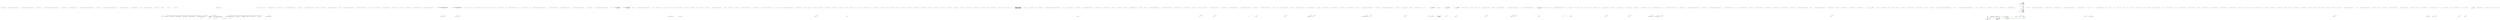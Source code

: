 digraph  {
m0_27 [cluster="Nancy.Bootstrapper.Pipelines.Pipelines(Nancy.Bootstrapper.IPipelines)", file="FormatterExtensions.cs", label="Entry Nancy.Bootstrapper.Pipelines.Pipelines(Nancy.Bootstrapper.IPipelines)", span="23-23"];
m0_31 [cluster="Nancy.Bootstrapper.NancyBootstrapperBase<TContainer>.RequestStartup(TContainer, Nancy.Bootstrapper.IPipelines, Nancy.NancyContext)", file="FormatterExtensions.cs", label="Entry Nancy.Bootstrapper.NancyBootstrapperBase<TContainer>.RequestStartup(TContainer, Nancy.Bootstrapper.IPipelines, Nancy.NancyContext)", span="476-476"];
m0_52 [cluster="Nancy.Bootstrapper.NancyBootstrapperBase<TContainer>.RegisterInstances(TContainer, System.Collections.Generic.IEnumerable<Nancy.Bootstrapper.InstanceRegistration>)", file="FormatterExtensions.cs", label="Entry Nancy.Bootstrapper.NancyBootstrapperBase<TContainer>.RegisterInstances(TContainer, System.Collections.Generic.IEnumerable<Nancy.Bootstrapper.InstanceRegistration>)", span="543-543"];
m0_10 [cluster="Nancy.FormatterExtensions.AsCss(Nancy.IResponseFormatter, string)", file="FormatterExtensions.cs", label="Exit Nancy.FormatterExtensions.AsCss(Nancy.IResponseFormatter, string)", span="26-26"];
m0_94 [cluster="Nancy.Bootstrapper.NancyBootstrapperWithRequestContainerBase<TContainer>.RegisterRequestContainerModules(TContainer, System.Collections.Generic.IEnumerable<Nancy.Bootstrapper.ModuleRegistration>)", file="FormatterExtensions.cs", label="Exit Nancy.Bootstrapper.NancyBootstrapperWithRequestContainerBase<TContainer>.RegisterRequestContainerModules(TContainer, System.Collections.Generic.IEnumerable<Nancy.Bootstrapper.ModuleRegistration>)", span="200-200"];
m0_16 [cluster="Nancy.FormatterExtensions.AsJs(Nancy.IResponseFormatter, string)", file="FormatterExtensions.cs", label="Exit Nancy.FormatterExtensions.AsJs(Nancy.IResponseFormatter, string)", span="37-37"];
m0_96 [cluster="Nancy.Bootstrapper.NancyBootstrapperWithRequestContainerBase<TContainer>.GetModule(TContainer, System.Type)", file="FormatterExtensions.cs", label="Exit Nancy.Bootstrapper.NancyBootstrapperWithRequestContainerBase<TContainer>.GetModule(TContainer, System.Type)", span="215-215"];
m0_90 [cluster="Nancy.Bootstrapper.NancyBootstrapperWithRequestContainerBase<TContainer>.RegisterModules(TContainer, System.Collections.Generic.IEnumerable<Nancy.Bootstrapper.ModuleRegistration>)", file="FormatterExtensions.cs", label="Entry Nancy.Bootstrapper.NancyBootstrapperWithRequestContainerBase<TContainer>.RegisterModules(TContainer, System.Collections.Generic.IEnumerable<Nancy.Bootstrapper.ModuleRegistration>)", span="183-183"];
m0_91 [cluster="Nancy.Bootstrapper.NancyBootstrapperWithRequestContainerBase<TContainer>.RegisterModules(TContainer, System.Collections.Generic.IEnumerable<Nancy.Bootstrapper.ModuleRegistration>)", file="FormatterExtensions.cs", label="this.moduleRegistrationTypeCache = moduleRegistrationTypes", span="185-185"];
m0_92 [cluster="Nancy.Bootstrapper.NancyBootstrapperWithRequestContainerBase<TContainer>.RegisterModules(TContainer, System.Collections.Generic.IEnumerable<Nancy.Bootstrapper.ModuleRegistration>)", file="FormatterExtensions.cs", label="Exit Nancy.Bootstrapper.NancyBootstrapperWithRequestContainerBase<TContainer>.RegisterModules(TContainer, System.Collections.Generic.IEnumerable<Nancy.Bootstrapper.ModuleRegistration>)", span="183-183"];
m0_29 [cluster="Nancy.Bootstrapper.NancyBootstrapperBase<TContainer>.RegisterAndGetRequestStartupTasks(TContainer, System.Type[])", file="FormatterExtensions.cs", label="Entry Nancy.Bootstrapper.NancyBootstrapperBase<TContainer>.RegisterAndGetRequestStartupTasks(TContainer, System.Type[])", span="328-328"];
m0_30 [cluster="Nancy.Bootstrapper.IRequestStartup.Initialize(Nancy.Bootstrapper.IPipelines, Nancy.NancyContext)", file="FormatterExtensions.cs", label="Entry Nancy.Bootstrapper.IRequestStartup.Initialize(Nancy.Bootstrapper.IPipelines, Nancy.NancyContext)", span="12-12"];
m0_51 [cluster="Unk.RegisterCollectionTypes", file="FormatterExtensions.cs", label="Entry Unk.RegisterCollectionTypes", span=""];
m0_4 [cluster="Nancy.Bootstrapper.NancyBootstrapperWithRequestContainerBase<TContainer>.GetAllModules(Nancy.NancyContext)", file="FormatterExtensions.cs", label="Entry Nancy.Bootstrapper.NancyBootstrapperWithRequestContainerBase<TContainer>.GetAllModules(Nancy.NancyContext)", span="58-58"];
m0_5 [cluster="Nancy.Bootstrapper.NancyBootstrapperWithRequestContainerBase<TContainer>.GetAllModules(Nancy.NancyContext)", file="FormatterExtensions.cs", label="var requestContainer = this.GetConfiguredRequestContainer(context)", span="60-60"];
m0_6 [cluster="Nancy.Bootstrapper.NancyBootstrapperWithRequestContainerBase<TContainer>.GetAllModules(Nancy.NancyContext)", file="FormatterExtensions.cs", label="this.RegisterRequestContainerModules(requestContainer, this.moduleRegistrationTypeCache)", span="62-62"];
m0_9 [cluster="Nancy.FormatterExtensions.AsCss(Nancy.IResponseFormatter, string)", color=green, community=0, file="FormatterExtensions.cs", label="return AsFile(formatter, applicationRelativeFilePath);", prediction=0, span="28-28"];
m0_73 [cluster="Nancy.Bootstrapper.NancyBootstrapperWithRequestContainerBase<TContainer>.GetConfiguredRequestContainer(Nancy.NancyContext)", file="FormatterExtensions.cs", label="object contextObject", span="150-150"];
m0_74 [cluster="Nancy.Bootstrapper.NancyBootstrapperWithRequestContainerBase<TContainer>.GetConfiguredRequestContainer(Nancy.NancyContext)", file="FormatterExtensions.cs", label="context.Items.TryGetValue(this.ContextKey, out contextObject)", span="151-151"];
m0_77 [cluster="Nancy.Bootstrapper.NancyBootstrapperWithRequestContainerBase<TContainer>.GetConfiguredRequestContainer(Nancy.NancyContext)", file="FormatterExtensions.cs", label="requestContainer = this.CreateRequestContainer(context)", span="156-156"];
m0_78 [cluster="Nancy.Bootstrapper.NancyBootstrapperWithRequestContainerBase<TContainer>.GetConfiguredRequestContainer(Nancy.NancyContext)", file="FormatterExtensions.cs", label="context.Items[this.ContextKey] = requestContainer", span="158-158"];
m0_79 [cluster="Nancy.Bootstrapper.NancyBootstrapperWithRequestContainerBase<TContainer>.GetConfiguredRequestContainer(Nancy.NancyContext)", file="FormatterExtensions.cs", label="this.ConfigureRequestContainer(requestContainer, context)", span="160-160"];
m0_75 [cluster="Nancy.Bootstrapper.NancyBootstrapperWithRequestContainerBase<TContainer>.GetConfiguredRequestContainer(Nancy.NancyContext)", file="FormatterExtensions.cs", label="var requestContainer = contextObject as TContainer", span="152-152"];
m0_76 [cluster="Nancy.Bootstrapper.NancyBootstrapperWithRequestContainerBase<TContainer>.GetConfiguredRequestContainer(Nancy.NancyContext)", file="FormatterExtensions.cs", label="requestContainer == null", span="154-154"];
m0_82 [cluster="Nancy.Bootstrapper.NancyBootstrapperWithRequestContainerBase<TContainer>.GetConfiguredRequestContainer(Nancy.NancyContext)", file="FormatterExtensions.cs", label="return requestContainer;", span="166-166"];
m0_80 [cluster="Nancy.Bootstrapper.NancyBootstrapperWithRequestContainerBase<TContainer>.GetConfiguredRequestContainer(Nancy.NancyContext)", file="FormatterExtensions.cs", label="this.RegisterTypes(requestContainer, this.RequestScopedTypes)", span="162-162"];
m0_81 [cluster="Nancy.Bootstrapper.NancyBootstrapperWithRequestContainerBase<TContainer>.GetConfiguredRequestContainer(Nancy.NancyContext)", file="FormatterExtensions.cs", label="this.RegisterCollectionTypes(requestContainer, this.RequestScopedCollectionTypes)", span="163-163"];
m0_83 [cluster="Nancy.Bootstrapper.NancyBootstrapperWithRequestContainerBase<TContainer>.GetConfiguredRequestContainer(Nancy.NancyContext)", file="FormatterExtensions.cs", label="Exit Nancy.Bootstrapper.NancyBootstrapperWithRequestContainerBase<TContainer>.GetConfiguredRequestContainer(Nancy.NancyContext)", span="148-148"];
m0_28 [cluster="System.Collections.Generic.IEnumerable<TSource>.Any<TSource>()", file="FormatterExtensions.cs", label="Entry System.Collections.Generic.IEnumerable<TSource>.Any<TSource>()", span="0-0"];
m0_0 [cluster="Nancy.Bootstrapper.NancyBootstrapperWithRequestContainerBase<TContainer>.NancyBootstrapperWithRequestContainerBase()", file="FormatterExtensions.cs", label="Entry Nancy.Bootstrapper.NancyBootstrapperWithRequestContainerBase<TContainer>.NancyBootstrapperWithRequestContainerBase()", span="17-17"];
m0_1 [cluster="Nancy.Bootstrapper.NancyBootstrapperWithRequestContainerBase<TContainer>.NancyBootstrapperWithRequestContainerBase()", file="FormatterExtensions.cs", label="this.RequestScopedTypes = new TypeRegistration[0]", span="19-19"];
m0_2 [cluster="Nancy.Bootstrapper.NancyBootstrapperWithRequestContainerBase<TContainer>.NancyBootstrapperWithRequestContainerBase()", file="FormatterExtensions.cs", label="this.RequestScopedCollectionTypes = new CollectionTypeRegistration[0]", span="20-20"];
m0_3 [cluster="Nancy.Bootstrapper.NancyBootstrapperWithRequestContainerBase<TContainer>.NancyBootstrapperWithRequestContainerBase()", file="FormatterExtensions.cs", label="Exit Nancy.Bootstrapper.NancyBootstrapperWithRequestContainerBase<TContainer>.NancyBootstrapperWithRequestContainerBase()", span="17-17"];
m0_7 [cluster="Nancy.Bootstrapper.NancyBootstrapperWithRequestContainerBase<TContainer>.GetAllModules(Nancy.NancyContext)", file="FormatterExtensions.cs", label="return this.GetAllModules(requestContainer);", span="64-64"];
m0_72 [cluster="CollectionTypeRegistration.cstr", file="FormatterExtensions.cs", label="Entry CollectionTypeRegistration.cstr", span=""];
m0_86 [cluster="Nancy.Bootstrapper.NancyBootstrapperWithRequestContainerBase<TContainer>.ConfigureRequestContainer(TContainer, Nancy.NancyContext)", file="FormatterExtensions.cs", label="Entry Nancy.Bootstrapper.NancyBootstrapperWithRequestContainerBase<TContainer>.ConfigureRequestContainer(TContainer, Nancy.NancyContext)", span="174-174"];
m0_89 [cluster="Nancy.Bootstrapper.NancyBootstrapperWithRequestContainerBase<TContainer>.ConfigureRequestContainer(TContainer, Nancy.NancyContext)", file="FormatterExtensions.cs", label="Exit Nancy.Bootstrapper.NancyBootstrapperWithRequestContainerBase<TContainer>.ConfigureRequestContainer(TContainer, Nancy.NancyContext)", span="174-174"];
m0_46 [cluster="Unk.Where", file="FormatterExtensions.cs", label="Entry Unk.Where", span=""];
m0_50 [cluster="Unk.ToArray", file="FormatterExtensions.cs", label="Entry Unk.ToArray", span=""];
m0_62 [cluster="TypeRegistration.cstr", file="FormatterExtensions.cs", label="Entry TypeRegistration.cstr", span=""];
m0_11 [cluster="Nancy.FormatterExtensions.AsImage(Nancy.IResponseFormatter, string)", file="FormatterExtensions.cs", label="Entry Nancy.FormatterExtensions.AsImage(Nancy.IResponseFormatter, string)", span="31-31"];
m0_95 [cluster="Nancy.Bootstrapper.NancyBootstrapperWithRequestContainerBase<TContainer>.GetAllModules(TContainer)", file="FormatterExtensions.cs", label="Exit Nancy.Bootstrapper.NancyBootstrapperWithRequestContainerBase<TContainer>.GetAllModules(TContainer)", span="207-207"];
m0_8 [cluster="Nancy.FormatterExtensions.AsCss(Nancy.IResponseFormatter, string)", file="FormatterExtensions.cs", label="Entry Nancy.FormatterExtensions.AsCss(Nancy.IResponseFormatter, string)", span="26-26"];
m0_44 [cluster="System.Collections.Generic.IEnumerable<TSource>.ToList<TSource>()", file="FormatterExtensions.cs", label="Entry System.Collections.Generic.IEnumerable<TSource>.ToList<TSource>()", span="0-0"];
m0_12 [cluster="Nancy.Bootstrapper.NancyBootstrapperWithRequestContainerBase<TContainer>.GetModule(System.Type, Nancy.NancyContext)", color=green, community=0, file="FormatterExtensions.cs", label="Entry Nancy.Bootstrapper.NancyBootstrapperWithRequestContainerBase<TContainer>.GetModule(System.Type, Nancy.NancyContext)", prediction=1, span="73-73"];
m0_13 [cluster="Nancy.Bootstrapper.NancyBootstrapperWithRequestContainerBase<TContainer>.GetModule(System.Type, Nancy.NancyContext)", file="FormatterExtensions.cs", label="var requestContainer = this.GetConfiguredRequestContainer(context)", span="75-75"];
m0_17 [cluster="Nancy.Bootstrapper.NancyBootstrapperWithRequestContainerBase<TContainer>.InitializeRequestPipelines(Nancy.NancyContext)", file="FormatterExtensions.cs", label="Entry Nancy.Bootstrapper.NancyBootstrapperWithRequestContainerBase<TContainer>.InitializeRequestPipelines(Nancy.NancyContext)", span="85-85"];
m0_18 [cluster="Nancy.Bootstrapper.NancyBootstrapperWithRequestContainerBase<TContainer>.InitializeRequestPipelines(Nancy.NancyContext)", file="FormatterExtensions.cs", label="var requestContainer =\r\n                this.GetConfiguredRequestContainer(context)", span="87-88"];
m0_23 [cluster="Nancy.Bootstrapper.NancyBootstrapperWithRequestContainerBase<TContainer>.InitializeRequestPipelines(Nancy.NancyContext)", file="FormatterExtensions.cs", label="requestStartup.Initialize(requestPipelines, context)", span="99-99"];
m0_24 [cluster="Nancy.Bootstrapper.NancyBootstrapperWithRequestContainerBase<TContainer>.InitializeRequestPipelines(Nancy.NancyContext)", file="FormatterExtensions.cs", label="this.RequestStartup(requestContainer, requestPipelines, context)", span="103-103"];
m0_19 [cluster="Nancy.Bootstrapper.NancyBootstrapperWithRequestContainerBase<TContainer>.InitializeRequestPipelines(Nancy.NancyContext)", file="FormatterExtensions.cs", label="var requestPipelines =\r\n                new Pipelines(this.ApplicationPipelines)", span="90-91"];
m0_21 [cluster="Nancy.Bootstrapper.NancyBootstrapperWithRequestContainerBase<TContainer>.InitializeRequestPipelines(Nancy.NancyContext)", file="FormatterExtensions.cs", label="var startupTasks = this.RegisterAndGetRequestStartupTasks(requestContainer, this.RequestStartupTaskTypeCache)", span="95-95"];
m0_20 [cluster="Nancy.Bootstrapper.NancyBootstrapperWithRequestContainerBase<TContainer>.InitializeRequestPipelines(Nancy.NancyContext)", file="FormatterExtensions.cs", label="this.RequestStartupTaskTypeCache.Any()", span="93-93"];
m0_25 [cluster="Nancy.Bootstrapper.NancyBootstrapperWithRequestContainerBase<TContainer>.InitializeRequestPipelines(Nancy.NancyContext)", file="FormatterExtensions.cs", label="return requestPipelines;", span="105-105"];
m0_22 [cluster="Nancy.Bootstrapper.NancyBootstrapperWithRequestContainerBase<TContainer>.InitializeRequestPipelines(Nancy.NancyContext)", file="FormatterExtensions.cs", label=startupTasks, span="97-97"];
m0_26 [cluster="Nancy.Bootstrapper.NancyBootstrapperWithRequestContainerBase<TContainer>.InitializeRequestPipelines(Nancy.NancyContext)", file="FormatterExtensions.cs", label="Exit Nancy.Bootstrapper.NancyBootstrapperWithRequestContainerBase<TContainer>.InitializeRequestPipelines(Nancy.NancyContext)", span="85-85"];
m0_69 [cluster="lambda expression", file="FormatterExtensions.cs", label="Entry lambda expression", span="131-131"];
m0_53 [cluster="lambda expression", file="FormatterExtensions.cs", label="Entry lambda expression", span="120-120"];
m0_56 [cluster="lambda expression", file="FormatterExtensions.cs", label="Entry lambda expression", span="121-121"];
m0_59 [cluster="lambda expression", file="FormatterExtensions.cs", label="Entry lambda expression", span="122-122"];
m0_63 [cluster="lambda expression", file="FormatterExtensions.cs", label="Entry lambda expression", span="129-129"];
m0_66 [cluster="lambda expression", file="FormatterExtensions.cs", label="Entry lambda expression", span="130-130"];
m0_54 [cluster="lambda expression", file="FormatterExtensions.cs", label="tr.Lifetime != Lifetime.PerRequest", span="120-120"];
m0_55 [cluster="lambda expression", file="FormatterExtensions.cs", label="Exit lambda expression", span="120-120"];
m0_57 [cluster="lambda expression", file="FormatterExtensions.cs", label="tr.Lifetime == Lifetime.PerRequest", span="121-121"];
m0_58 [cluster="lambda expression", file="FormatterExtensions.cs", label="Exit lambda expression", span="121-121"];
m0_60 [cluster="lambda expression", file="FormatterExtensions.cs", label="new TypeRegistration(tr.RegistrationType, tr.ImplementationType, Lifetime.Singleton)", span="122-122"];
m0_61 [cluster="lambda expression", file="FormatterExtensions.cs", label="Exit lambda expression", span="122-122"];
m0_64 [cluster="lambda expression", file="FormatterExtensions.cs", label="tr.Lifetime != Lifetime.PerRequest", span="129-129"];
m0_65 [cluster="lambda expression", file="FormatterExtensions.cs", label="Exit lambda expression", span="129-129"];
m0_67 [cluster="lambda expression", file="FormatterExtensions.cs", label="tr.Lifetime == Lifetime.PerRequest", span="130-130"];
m0_68 [cluster="lambda expression", file="FormatterExtensions.cs", label="Exit lambda expression", span="130-130"];
m0_70 [cluster="lambda expression", file="FormatterExtensions.cs", label="new CollectionTypeRegistration(tr.RegistrationType, tr.ImplementationTypes, Lifetime.Singleton)", span="131-131"];
m0_71 [cluster="lambda expression", file="FormatterExtensions.cs", label="Exit lambda expression", span="131-131"];
m0_14 [cluster="Nancy.Bootstrapper.NancyBootstrapperWithRequestContainerBase<TContainer>.GetModule(System.Type, Nancy.NancyContext)", file="FormatterExtensions.cs", label="return this.GetModule(requestContainer, moduleType);", span="77-77"];
m0_15 [cluster="Nancy.Bootstrapper.NancyBootstrapperWithRequestContainerBase<TContainer>.GetModule(System.Type, Nancy.NancyContext)", file="FormatterExtensions.cs", label="Exit Nancy.Bootstrapper.NancyBootstrapperWithRequestContainerBase<TContainer>.GetModule(System.Type, Nancy.NancyContext)", span="73-73"];
m0_48 [cluster="Unk.Select", file="FormatterExtensions.cs", label="Entry Unk.Select", span=""];
m0_84 [cluster="System.Collections.Generic.IDictionary<TKey, TValue>.TryGetValue(TKey, out TValue)", file="FormatterExtensions.cs", label="Entry System.Collections.Generic.IDictionary<TKey, TValue>.TryGetValue(TKey, out TValue)", span="0-0"];
m0_49 [cluster="Unk.Concat", file="FormatterExtensions.cs", label="Entry Unk.Concat", span=""];
m0_88 [cluster="Nancy.Bootstrapper.NancyBootstrapperBase<TContainer>.RegisterCollectionTypes(TContainer, System.Collections.Generic.IEnumerable<Nancy.Bootstrapper.CollectionTypeRegistration>)", file="FormatterExtensions.cs", label="Entry Nancy.Bootstrapper.NancyBootstrapperBase<TContainer>.RegisterCollectionTypes(TContainer, System.Collections.Generic.IEnumerable<Nancy.Bootstrapper.CollectionTypeRegistration>)", span="529-529"];
m0_85 [cluster="Nancy.Bootstrapper.NancyBootstrapperWithRequestContainerBase<TContainer>.CreateRequestContainer(Nancy.NancyContext)", file="FormatterExtensions.cs", label="Entry Nancy.Bootstrapper.NancyBootstrapperWithRequestContainerBase<TContainer>.CreateRequestContainer(Nancy.NancyContext)", span="193-193"];
m0_93 [cluster="Nancy.Bootstrapper.NancyBootstrapperWithRequestContainerBase<TContainer>.CreateRequestContainer(Nancy.NancyContext)", file="FormatterExtensions.cs", label="Exit Nancy.Bootstrapper.NancyBootstrapperWithRequestContainerBase<TContainer>.CreateRequestContainer(Nancy.NancyContext)", span="193-193"];
m0_87 [cluster="Nancy.Bootstrapper.NancyBootstrapperBase<TContainer>.RegisterTypes(TContainer, System.Collections.Generic.IEnumerable<Nancy.Bootstrapper.TypeRegistration>)", file="FormatterExtensions.cs", label="Entry Nancy.Bootstrapper.NancyBootstrapperBase<TContainer>.RegisterTypes(TContainer, System.Collections.Generic.IEnumerable<Nancy.Bootstrapper.TypeRegistration>)", span="521-521"];
m0_45 [cluster="System.Collections.Generic.IEnumerable<TSource>.ToArray<TSource>()", file="FormatterExtensions.cs", label="Entry System.Collections.Generic.IEnumerable<TSource>.ToArray<TSource>()", span="0-0"];
m0_32 [cluster="Nancy.Bootstrapper.NancyBootstrapperWithRequestContainerBase<TContainer>.RegisterRegistrationTasks(System.Collections.Generic.IEnumerable<Nancy.Bootstrapper.IRegistrations>)", file="FormatterExtensions.cs", label="Entry Nancy.Bootstrapper.NancyBootstrapperWithRequestContainerBase<TContainer>.RegisterRegistrationTasks(System.Collections.Generic.IEnumerable<Nancy.Bootstrapper.IRegistrations>)", span="112-112"];
m0_33 [cluster="Nancy.Bootstrapper.NancyBootstrapperWithRequestContainerBase<TContainer>.RegisterRegistrationTasks(System.Collections.Generic.IEnumerable<Nancy.Bootstrapper.IRegistrations>)", file="FormatterExtensions.cs", label="registrationTasks.ToList()", span="114-114"];
m0_34 [cluster="Nancy.Bootstrapper.NancyBootstrapperWithRequestContainerBase<TContainer>.RegisterRegistrationTasks(System.Collections.Generic.IEnumerable<Nancy.Bootstrapper.IRegistrations>)", file="FormatterExtensions.cs", label="var applicationTypeRegistrations = applicationRegistrationTask.TypeRegistrations == null ?\r\n                                                        new TypeRegistration[] { } :\r\n                                                        applicationRegistrationTask.TypeRegistrations.ToArray()", span="116-118"];
m0_37 [cluster="Nancy.Bootstrapper.NancyBootstrapperWithRequestContainerBase<TContainer>.RegisterRegistrationTasks(System.Collections.Generic.IEnumerable<Nancy.Bootstrapper.IRegistrations>)", file="FormatterExtensions.cs", label="var applicationCollectionRegistrations = applicationRegistrationTask.CollectionTypeRegistrations == null ?\r\n                                                            new CollectionTypeRegistration[] { } :\r\n                                                            applicationRegistrationTask.CollectionTypeRegistrations.ToArray()", span="125-127"];
m0_40 [cluster="Nancy.Bootstrapper.NancyBootstrapperWithRequestContainerBase<TContainer>.RegisterRegistrationTasks(System.Collections.Generic.IEnumerable<Nancy.Bootstrapper.IRegistrations>)", file="FormatterExtensions.cs", label="var applicationInstanceRegistrations = applicationRegistrationTask.InstanceRegistrations", span="134-134"];
m0_35 [cluster="Nancy.Bootstrapper.NancyBootstrapperWithRequestContainerBase<TContainer>.RegisterRegistrationTasks(System.Collections.Generic.IEnumerable<Nancy.Bootstrapper.IRegistrations>)", file="FormatterExtensions.cs", label="this.RegisterTypes(this.ApplicationContainer, applicationTypeRegistrations.Where(tr => tr.Lifetime != Lifetime.PerRequest))", span="120-120"];
m0_36 [cluster="Nancy.Bootstrapper.NancyBootstrapperWithRequestContainerBase<TContainer>.RegisterRegistrationTasks(System.Collections.Generic.IEnumerable<Nancy.Bootstrapper.IRegistrations>)", file="FormatterExtensions.cs", label="this.RequestScopedTypes = this.RequestScopedTypes.Concat(applicationTypeRegistrations.Where(tr => tr.Lifetime == Lifetime.PerRequest)\r\n                        .Select(tr => new TypeRegistration(tr.RegistrationType, tr.ImplementationType, Lifetime.Singleton)))\r\n                        .ToArray()", span="121-123"];
m0_38 [cluster="Nancy.Bootstrapper.NancyBootstrapperWithRequestContainerBase<TContainer>.RegisterRegistrationTasks(System.Collections.Generic.IEnumerable<Nancy.Bootstrapper.IRegistrations>)", file="FormatterExtensions.cs", label="this.RegisterCollectionTypes(this.ApplicationContainer, applicationCollectionRegistrations.Where(tr => tr.Lifetime != Lifetime.PerRequest))", span="129-129"];
m0_39 [cluster="Nancy.Bootstrapper.NancyBootstrapperWithRequestContainerBase<TContainer>.RegisterRegistrationTasks(System.Collections.Generic.IEnumerable<Nancy.Bootstrapper.IRegistrations>)", file="FormatterExtensions.cs", label="this.RequestScopedCollectionTypes = this.RequestScopedCollectionTypes.Concat(applicationCollectionRegistrations.Where(tr => tr.Lifetime == Lifetime.PerRequest)\r\n                                                      .Select(tr => new CollectionTypeRegistration(tr.RegistrationType, tr.ImplementationTypes, Lifetime.Singleton)))\r\n                                                      .ToArray()", span="130-132"];
m0_41 [cluster="Nancy.Bootstrapper.NancyBootstrapperWithRequestContainerBase<TContainer>.RegisterRegistrationTasks(System.Collections.Generic.IEnumerable<Nancy.Bootstrapper.IRegistrations>)", file="FormatterExtensions.cs", label="applicationInstanceRegistrations != null", span="136-136"];
m0_42 [cluster="Nancy.Bootstrapper.NancyBootstrapperWithRequestContainerBase<TContainer>.RegisterRegistrationTasks(System.Collections.Generic.IEnumerable<Nancy.Bootstrapper.IRegistrations>)", file="FormatterExtensions.cs", label="this.RegisterInstances(this.ApplicationContainer, applicationInstanceRegistrations)", span="138-138"];
m0_43 [cluster="Nancy.Bootstrapper.NancyBootstrapperWithRequestContainerBase<TContainer>.RegisterRegistrationTasks(System.Collections.Generic.IEnumerable<Nancy.Bootstrapper.IRegistrations>)", file="FormatterExtensions.cs", label="Exit Nancy.Bootstrapper.NancyBootstrapperWithRequestContainerBase<TContainer>.RegisterRegistrationTasks(System.Collections.Generic.IEnumerable<Nancy.Bootstrapper.IRegistrations>)", span="112-112"];
m0_47 [cluster="Unk.RegisterTypes", file="FormatterExtensions.cs", label="Entry Unk.RegisterTypes", span=""];
m0_97 [file="FormatterExtensions.cs", label="Nancy.Bootstrapper.NancyBootstrapperWithRequestContainerBase<TContainer>", span=""];
m1_0 [cluster="Nancy.Demo.ModelBinding.EmailRouteConstraint.TryMatch(string, string, out string)", file="FormsAuthentication.cs", label="Entry Nancy.Demo.ModelBinding.EmailRouteConstraint.TryMatch(string, string, out string)", span="11-11"];
m1_1 [cluster="Nancy.Demo.ModelBinding.EmailRouteConstraint.TryMatch(string, string, out string)", file="FormsAuthentication.cs", label="segment.Contains(''@'') && segment.Contains(''.'')", span="14-14"];
m1_2 [cluster="Nancy.Demo.ModelBinding.EmailRouteConstraint.TryMatch(string, string, out string)", file="FormsAuthentication.cs", label="matchedValue = segment", span="16-16"];
m1_4 [cluster="Nancy.Demo.ModelBinding.EmailRouteConstraint.TryMatch(string, string, out string)", file="FormsAuthentication.cs", label="matchedValue = null", span="20-20"];
m1_3 [cluster="Nancy.Demo.ModelBinding.EmailRouteConstraint.TryMatch(string, string, out string)", file="FormsAuthentication.cs", label="return true;", span="17-17"];
m1_5 [cluster="Nancy.Demo.ModelBinding.EmailRouteConstraint.TryMatch(string, string, out string)", file="FormsAuthentication.cs", label="return false;", span="21-21"];
m1_6 [cluster="Nancy.Demo.ModelBinding.EmailRouteConstraint.TryMatch(string, string, out string)", file="FormsAuthentication.cs", label="Exit Nancy.Demo.ModelBinding.EmailRouteConstraint.TryMatch(string, string, out string)", span="11-11"];
m1_7 [cluster="string.Contains(string)", file="FormsAuthentication.cs", label="Entry string.Contains(string)", span="0-0"];
m2_0 [cluster="Nancy.Cryptography.Base64Helpers.GetBase64Length(int)", file="FormsAuthenticationFixture.cs", label="Entry Nancy.Cryptography.Base64Helpers.GetBase64Length(int)", span="14-14"];
m2_1 [cluster="Nancy.Cryptography.Base64Helpers.GetBase64Length(int)", file="FormsAuthenticationFixture.cs", label="var inputPadding = (normalLength % 3 != 0) ? (3 - (normalLength % 3)) : 0", span="16-16"];
m2_2 [cluster="Nancy.Cryptography.Base64Helpers.GetBase64Length(int)", file="FormsAuthenticationFixture.cs", label="return (int)Math.Ceiling((normalLength + inputPadding) * 4.0 / 3.0);", span="18-18"];
m2_3 [cluster="Nancy.Cryptography.Base64Helpers.GetBase64Length(int)", file="FormsAuthenticationFixture.cs", label="Exit Nancy.Cryptography.Base64Helpers.GetBase64Length(int)", span="14-14"];
m2_4 [cluster="System.Math.Ceiling(double)", file="FormsAuthenticationFixture.cs", label="Entry System.Math.Ceiling(double)", span="0-0"];
m3_32 [cluster="Nancy.ViewEngines.IRenderContext.GetCsrfToken()", file="HtmlHelpers.cs", label="Entry Nancy.ViewEngines.IRenderContext.GetCsrfToken()", span="50-50"];
m3_22 [cluster="System.IO.StreamReader.StreamReader(System.IO.Stream)", file="HtmlHelpers.cs", label="Entry System.IO.StreamReader.StreamReader(System.IO.Stream)", span="0-0"];
m3_19 [cluster="Nancy.ViewEngines.Razor.RazorViewEngine.RenderView(Nancy.ViewEngines.ViewLocationResult, dynamic, Nancy.ViewEngines.IRenderContext)", file="HtmlHelpers.cs", label="Entry Nancy.ViewEngines.Razor.RazorViewEngine.RenderView(Nancy.ViewEngines.ViewLocationResult, dynamic, Nancy.ViewEngines.IRenderContext)", span="73-73"];
m3_33 [cluster="string.Format(string, object, object)", file="HtmlHelpers.cs", label="Entry string.Format(string, object, object)", span="0-0"];
m3_28 [cluster="Nancy.ViewEngines.Razor.HtmlHelpers<TModel>.AntiForgeryToken()", file="HtmlHelpers.cs", label="Entry Nancy.ViewEngines.Razor.HtmlHelpers<TModel>.AntiForgeryToken()", span="74-74"];
m3_29 [cluster="Nancy.ViewEngines.Razor.HtmlHelpers<TModel>.AntiForgeryToken()", file="HtmlHelpers.cs", label="var tokenKeyValue = this.renderContext.GetCsrfToken()", span="76-76"];
m3_30 [cluster="Nancy.ViewEngines.Razor.HtmlHelpers<TModel>.AntiForgeryToken()", file="HtmlHelpers.cs", label="return new NonEncodedHtmlString(String.Format(''<input type=\''hidden\'' name=\''{0}\'' value=\''{1}\''/>'', tokenKeyValue.Key, tokenKeyValue.Value));", span="78-78"];
m3_31 [cluster="Nancy.ViewEngines.Razor.HtmlHelpers<TModel>.AntiForgeryToken()", file="HtmlHelpers.cs", label="Exit Nancy.ViewEngines.Razor.HtmlHelpers<TModel>.AntiForgeryToken()", span="74-74"];
m3_0 [cluster="Nancy.ViewEngines.Razor.HtmlHelpers<TModel>.HtmlHelpers(Nancy.ViewEngines.Razor.RazorViewEngine, Nancy.ViewEngines.IRenderContext, TModel)", file="HtmlHelpers.cs", label="Entry Nancy.ViewEngines.Razor.HtmlHelpers<TModel>.HtmlHelpers(Nancy.ViewEngines.Razor.RazorViewEngine, Nancy.ViewEngines.IRenderContext, TModel)", span="21-21"];
m3_3 [cluster="Nancy.ViewEngines.Razor.HtmlHelpers<TModel>.HtmlHelpers(Nancy.ViewEngines.Razor.RazorViewEngine, Nancy.ViewEngines.IRenderContext, TModel)", color=green, community=0, file="HtmlHelpers.cs", label="this.model = model", prediction=2, span="25-25"];
m3_2 [cluster="Nancy.ViewEngines.Razor.HtmlHelpers<TModel>.HtmlHelpers(Nancy.ViewEngines.Razor.RazorViewEngine, Nancy.ViewEngines.IRenderContext, TModel)", file="HtmlHelpers.cs", label="this.renderContext = renderContext", span="24-24"];
m3_1 [cluster="Nancy.ViewEngines.Razor.HtmlHelpers<TModel>.HtmlHelpers(Nancy.ViewEngines.Razor.RazorViewEngine, Nancy.ViewEngines.IRenderContext, TModel)", file="HtmlHelpers.cs", label="this.engine = engine", span="23-23"];
m3_4 [cluster="Nancy.ViewEngines.Razor.HtmlHelpers<TModel>.HtmlHelpers(Nancy.ViewEngines.Razor.RazorViewEngine, Nancy.ViewEngines.IRenderContext, TModel)", file="HtmlHelpers.cs", label="Exit Nancy.ViewEngines.Razor.HtmlHelpers<TModel>.HtmlHelpers(Nancy.ViewEngines.Razor.RazorViewEngine, Nancy.ViewEngines.IRenderContext, TModel)", span="21-21"];
m3_23 [cluster="Nancy.ViewEngines.Razor.NonEncodedHtmlString.NonEncodedHtmlString(string)", file="HtmlHelpers.cs", label="Entry Nancy.ViewEngines.Razor.NonEncodedHtmlString.NonEncodedHtmlString(string)", span="13-13"];
m3_24 [cluster="System.IO.StreamReader.ReadToEnd()", file="HtmlHelpers.cs", label="Entry System.IO.StreamReader.ReadToEnd()", span="0-0"];
m3_5 [cluster="Nancy.ViewEngines.Razor.HtmlHelpers<TModel>.Partial(string)", file="HtmlHelpers.cs", label="Entry Nancy.ViewEngines.Razor.HtmlHelpers<TModel>.Partial(string)", span="33-33"];
m3_6 [cluster="Nancy.ViewEngines.Razor.HtmlHelpers<TModel>.Partial(string)", color=green, community=0, file="HtmlHelpers.cs", label="return this.Partial(viewName, null);", prediction=3, span="35-35"];
m3_7 [cluster="Nancy.ViewEngines.Razor.HtmlHelpers<TModel>.Partial(string)", file="HtmlHelpers.cs", label="Exit Nancy.ViewEngines.Razor.HtmlHelpers<TModel>.Partial(string)", span="33-33"];
m3_8 [cluster="Nancy.ViewEngines.Razor.HtmlHelpers<TModel>.Partial(string, dynamic)", file="HtmlHelpers.cs", label="Entry Nancy.ViewEngines.Razor.HtmlHelpers<TModel>.Partial(string, dynamic)", span="44-44"];
m3_9 [cluster="Nancy.ViewEngines.Razor.HtmlHelpers<TModel>.Partial(string, dynamic)", file="HtmlHelpers.cs", label="var view = this.renderContext.LocateView(viewName, modelForPartial)", span="46-46"];
m3_10 [cluster="Nancy.ViewEngines.Razor.HtmlHelpers<TModel>.Partial(string, dynamic)", file="HtmlHelpers.cs", label="var response = this.engine.RenderView(view, modelForPartial, this.renderContext)", span="48-48"];
m3_11 [cluster="Nancy.ViewEngines.Razor.HtmlHelpers<TModel>.Partial(string, dynamic)", file="HtmlHelpers.cs", label="Action<Stream> action = response.Contents", span="49-49"];
m3_16 [cluster="Nancy.ViewEngines.Razor.HtmlHelpers<TModel>.Partial(string, dynamic)", file="HtmlHelpers.cs", label="return new NonEncodedHtmlString(reader.ReadToEnd());", span="57-57"];
m3_12 [cluster="Nancy.ViewEngines.Razor.HtmlHelpers<TModel>.Partial(string, dynamic)", file="HtmlHelpers.cs", label="var mem = new MemoryStream()", span="50-50"];
m3_13 [cluster="Nancy.ViewEngines.Razor.HtmlHelpers<TModel>.Partial(string, dynamic)", file="HtmlHelpers.cs", label="action.Invoke(mem)", span="52-52"];
m3_15 [cluster="Nancy.ViewEngines.Razor.HtmlHelpers<TModel>.Partial(string, dynamic)", file="HtmlHelpers.cs", label="var reader = new StreamReader(mem)", span="55-55"];
m3_14 [cluster="Nancy.ViewEngines.Razor.HtmlHelpers<TModel>.Partial(string, dynamic)", file="HtmlHelpers.cs", label="mem.Position = 0", span="53-53"];
m3_17 [cluster="Nancy.ViewEngines.Razor.HtmlHelpers<TModel>.Partial(string, dynamic)", file="HtmlHelpers.cs", label="Exit Nancy.ViewEngines.Razor.HtmlHelpers<TModel>.Partial(string, dynamic)", span="44-44"];
m3_21 [cluster="System.Action<T>.Invoke(T)", file="HtmlHelpers.cs", label="Entry System.Action<T>.Invoke(T)", span="0-0"];
m3_18 [cluster="Nancy.ViewEngines.IRenderContext.LocateView(string, dynamic)", file="HtmlHelpers.cs", label="Entry Nancy.ViewEngines.IRenderContext.LocateView(string, dynamic)", span="42-42"];
m3_25 [cluster="Nancy.ViewEngines.Razor.HtmlHelpers<TModel>.Raw(string)", file="HtmlHelpers.cs", label="Entry Nancy.ViewEngines.Razor.HtmlHelpers<TModel>.Raw(string)", span="65-65"];
m3_26 [cluster="Nancy.ViewEngines.Razor.HtmlHelpers<TModel>.Raw(string)", file="HtmlHelpers.cs", label="return new NonEncodedHtmlString(text);", span="67-67"];
m3_27 [cluster="Nancy.ViewEngines.Razor.HtmlHelpers<TModel>.Raw(string)", file="HtmlHelpers.cs", label="Exit Nancy.ViewEngines.Razor.HtmlHelpers<TModel>.Raw(string)", span="65-65"];
m3_20 [cluster="System.IO.MemoryStream.MemoryStream()", file="HtmlHelpers.cs", label="Entry System.IO.MemoryStream.MemoryStream()", span="0-0"];
m3_34 [file="HtmlHelpers.cs", label="Nancy.ViewEngines.Razor.HtmlHelpers<TModel>", span=""];
m4_0 [cluster="Nancy.ViewEngines.Razor.IHtmlHelpers<TModel>.Partial(string)", file="IHtmlHelpers.cs", label="Entry Nancy.ViewEngines.Razor.IHtmlHelpers<TModel>.Partial(string)", span="13-13"];
m4_1 [cluster="Nancy.ViewEngines.Razor.IHtmlHelpers<TModel>.Partial(string)", file="IHtmlHelpers.cs", label="Exit Nancy.ViewEngines.Razor.IHtmlHelpers<TModel>.Partial(string)", span="13-13"];
m4_2 [cluster="Nancy.ViewEngines.Razor.IHtmlHelpers<TModel>.Partial(string, dynamic)", file="IHtmlHelpers.cs", label="Entry Nancy.ViewEngines.Razor.IHtmlHelpers<TModel>.Partial(string, dynamic)", span="21-21"];
m4_3 [cluster="Nancy.ViewEngines.Razor.IHtmlHelpers<TModel>.Partial(string, dynamic)", file="IHtmlHelpers.cs", label="Exit Nancy.ViewEngines.Razor.IHtmlHelpers<TModel>.Partial(string, dynamic)", span="21-21"];
m4_4 [cluster="Nancy.ViewEngines.Razor.IHtmlHelpers<TModel>.Raw(string)", file="IHtmlHelpers.cs", label="Entry Nancy.ViewEngines.Razor.IHtmlHelpers<TModel>.Raw(string)", span="28-28"];
m4_5 [cluster="Nancy.ViewEngines.Razor.IHtmlHelpers<TModel>.Raw(string)", file="IHtmlHelpers.cs", label="Exit Nancy.ViewEngines.Razor.IHtmlHelpers<TModel>.Raw(string)", span="28-28"];
m4_6 [cluster="Nancy.ViewEngines.Razor.IHtmlHelpers<TModel>.AntiForgeryToken()", file="IHtmlHelpers.cs", label="Entry Nancy.ViewEngines.Razor.IHtmlHelpers<TModel>.AntiForgeryToken()", span="34-34"];
m4_7 [cluster="Nancy.ViewEngines.Razor.IHtmlHelpers<TModel>.AntiForgeryToken()", file="IHtmlHelpers.cs", label="Exit Nancy.ViewEngines.Razor.IHtmlHelpers<TModel>.AntiForgeryToken()", span="34-34"];
m5_0 [cluster="Nancy.ViewEngines.Razor.IUrlHelpers<TModel>.Content(string)", file="IUrlHelpers.cs", label="Entry Nancy.ViewEngines.Razor.IUrlHelpers<TModel>.Content(string)", span="8-8"];
m5_1 [cluster="Nancy.ViewEngines.Razor.IUrlHelpers<TModel>.Content(string)", file="IUrlHelpers.cs", label="Exit Nancy.ViewEngines.Razor.IUrlHelpers<TModel>.Content(string)", span="8-8"];
m6_0 [cluster="Nancy.Authentication.Forms.IUserMapper.GetUserFromIdentifier(System.Guid)", file="IUsernameMapper.cs", label="Entry Nancy.Authentication.Forms.IUserMapper.GetUserFromIdentifier(System.Guid)", span="17-17"];
m6_1 [cluster="Nancy.Authentication.Forms.IUserMapper.GetUserFromIdentifier(System.Guid)", file="IUsernameMapper.cs", label="Exit Nancy.Authentication.Forms.IUserMapper.GetUserFromIdentifier(System.Guid)", span="17-17"];
m7_10 [cluster="System.IO.StreamWriter.StreamWriter(System.IO.Stream)", file="NancyCSharpRazorCodeGenerator.cs", label="Entry System.IO.StreamWriter.StreamWriter(System.IO.Stream)", span="0-0"];
m7_21 [cluster="string.Split(params char[])", file="NancyCSharpRazorCodeGenerator.cs", label="Entry string.Split(params char[])", span="0-0"];
m7_11 [cluster="Nancy.IO.UnclosableStreamWrapper.UnclosableStreamWrapper(System.IO.Stream)", file="NancyCSharpRazorCodeGenerator.cs", label="Entry Nancy.IO.UnclosableStreamWrapper.UnclosableStreamWrapper(System.IO.Stream)", span="22-22"];
m7_3 [cluster="Nancy.Responses.DefaultJsonSerializer.IsJsonType(string)", file="NancyCSharpRazorCodeGenerator.cs", label="Entry Nancy.Responses.DefaultJsonSerializer.IsJsonType(string)", span="84-84"];
m7_15 [cluster="Nancy.Responses.DefaultJsonSerializer.IsJsonType(string)", file="NancyCSharpRazorCodeGenerator.cs", label="string.IsNullOrEmpty(contentType)", span="86-86"];
m7_17 [cluster="Nancy.Responses.DefaultJsonSerializer.IsJsonType(string)", file="NancyCSharpRazorCodeGenerator.cs", label="var contentMimeType = contentType.Split(';')[0]", span="91-91"];
m7_16 [cluster="Nancy.Responses.DefaultJsonSerializer.IsJsonType(string)", file="NancyCSharpRazorCodeGenerator.cs", label="return false;", span="88-88"];
m7_18 [cluster="Nancy.Responses.DefaultJsonSerializer.IsJsonType(string)", file="NancyCSharpRazorCodeGenerator.cs", label="return contentMimeType.Equals(''application/json'', StringComparison.InvariantCultureIgnoreCase) ||\r\n                   contentMimeType.StartsWith(''application/json-'', StringComparison.InvariantCultureIgnoreCase) ||\r\n                   contentMimeType.Equals(''text/json'', StringComparison.InvariantCultureIgnoreCase) ||\r\n                  (contentMimeType.StartsWith(''application/vnd'', StringComparison.InvariantCultureIgnoreCase) &&\r\n                   contentMimeType.EndsWith(''+json'', StringComparison.InvariantCultureIgnoreCase));", span="93-97"];
m7_19 [cluster="Nancy.Responses.DefaultJsonSerializer.IsJsonType(string)", file="NancyCSharpRazorCodeGenerator.cs", label="Exit Nancy.Responses.DefaultJsonSerializer.IsJsonType(string)", span="84-84"];
m7_0 [cluster="Nancy.Responses.DefaultJsonSerializer.CanSerialize(string)", file="NancyCSharpRazorCodeGenerator.cs", label="Entry Nancy.Responses.DefaultJsonSerializer.CanSerialize(string)", span="19-19"];
m7_1 [cluster="Nancy.Responses.DefaultJsonSerializer.CanSerialize(string)", file="NancyCSharpRazorCodeGenerator.cs", label="return IsJsonType(contentType);", span="21-21"];
m7_2 [cluster="Nancy.Responses.DefaultJsonSerializer.CanSerialize(string)", file="NancyCSharpRazorCodeGenerator.cs", label="Exit Nancy.Responses.DefaultJsonSerializer.CanSerialize(string)", span="19-19"];
m7_13 [cluster="Nancy.Json.JavaScriptSerializer.RegisterConverters(System.Collections.Generic.IEnumerable<Nancy.Json.JavaScriptConverter>, System.Collections.Generic.IEnumerable<Nancy.Json.JavaScriptPrimitiveConverter>)", file="NancyCSharpRazorCodeGenerator.cs", label="Entry Nancy.Json.JavaScriptSerializer.RegisterConverters(System.Collections.Generic.IEnumerable<Nancy.Json.JavaScriptConverter>, System.Collections.Generic.IEnumerable<Nancy.Json.JavaScriptPrimitiveConverter>)", span="486-486"];
m7_20 [cluster="string.IsNullOrEmpty(string)", file="NancyCSharpRazorCodeGenerator.cs", label="Entry string.IsNullOrEmpty(string)", span="0-0"];
m7_4 [cluster="Nancy.Responses.DefaultJsonSerializer.Serialize<TModel>(string, TModel, System.IO.Stream)", file="NancyCSharpRazorCodeGenerator.cs", label="Entry Nancy.Responses.DefaultJsonSerializer.Serialize<TModel>(string, TModel, System.IO.Stream)", span="62-62"];
m7_5 [cluster="Nancy.Responses.DefaultJsonSerializer.Serialize<TModel>(string, TModel, System.IO.Stream)", file="NancyCSharpRazorCodeGenerator.cs", label="var writer = new StreamWriter(new UnclosableStreamWrapper(outputStream))", span="64-64"];
m7_8 [cluster="Nancy.Responses.DefaultJsonSerializer.Serialize<TModel>(string, TModel, System.IO.Stream)", file="NancyCSharpRazorCodeGenerator.cs", label="serializer.Serialize(model, writer)", span="70-70"];
m7_6 [cluster="Nancy.Responses.DefaultJsonSerializer.Serialize<TModel>(string, TModel, System.IO.Stream)", file="NancyCSharpRazorCodeGenerator.cs", label="var serializer = new JavaScriptSerializer(null, false, JsonSettings.MaxJsonLength, JsonSettings.MaxRecursions, RetainCasing, ISO8601DateFormat)", span="66-66"];
m7_7 [cluster="Nancy.Responses.DefaultJsonSerializer.Serialize<TModel>(string, TModel, System.IO.Stream)", file="NancyCSharpRazorCodeGenerator.cs", label="serializer.RegisterConverters(JsonSettings.Converters, JsonSettings.PrimitiveConverters)", span="68-68"];
m7_9 [cluster="Nancy.Responses.DefaultJsonSerializer.Serialize<TModel>(string, TModel, System.IO.Stream)", file="NancyCSharpRazorCodeGenerator.cs", label="Exit Nancy.Responses.DefaultJsonSerializer.Serialize<TModel>(string, TModel, System.IO.Stream)", span="62-62"];
m7_24 [cluster="string.EndsWith(string, System.StringComparison)", file="NancyCSharpRazorCodeGenerator.cs", label="Entry string.EndsWith(string, System.StringComparison)", span="0-0"];
m7_14 [cluster="Nancy.Json.JavaScriptSerializer.Serialize(object, System.IO.TextWriter)", file="NancyCSharpRazorCodeGenerator.cs", label="Entry Nancy.Json.JavaScriptSerializer.Serialize(object, System.IO.TextWriter)", span="535-535"];
m7_22 [cluster="string.Equals(string, System.StringComparison)", file="NancyCSharpRazorCodeGenerator.cs", label="Entry string.Equals(string, System.StringComparison)", span="0-0"];
m7_12 [cluster="Nancy.Json.JavaScriptSerializer.JavaScriptSerializer(Nancy.Json.JavaScriptTypeResolver, bool, int, int, bool, bool)", file="NancyCSharpRazorCodeGenerator.cs", label="Entry Nancy.Json.JavaScriptSerializer.JavaScriptSerializer(Nancy.Json.JavaScriptTypeResolver, bool, int, int, bool, bool)", span="77-77"];
m7_23 [cluster="string.StartsWith(string, System.StringComparison)", file="NancyCSharpRazorCodeGenerator.cs", label="Entry string.StartsWith(string, System.StringComparison)", span="0-0"];
m7_25 [file="NancyCSharpRazorCodeGenerator.cs", label="Nancy.Responses.DefaultJsonSerializer", span=""];
m8_0 [cluster="Nancy.Routing.IRouteInvoker.Invoke(Nancy.Routing.Route, System.Threading.CancellationToken, Nancy.DynamicDictionary, Nancy.NancyContext)", file="NancyRazorViewBase.cs", label="Entry Nancy.Routing.IRouteInvoker.Invoke(Nancy.Routing.Route, System.Threading.CancellationToken, Nancy.DynamicDictionary, Nancy.NancyContext)", span="18-18"];
m8_1 [cluster="Nancy.Routing.IRouteInvoker.Invoke(Nancy.Routing.Route, System.Threading.CancellationToken, Nancy.DynamicDictionary, Nancy.NancyContext)", file="NancyRazorViewBase.cs", label="Exit Nancy.Routing.IRouteInvoker.Invoke(Nancy.Routing.Route, System.Threading.CancellationToken, Nancy.DynamicDictionary, Nancy.NancyContext)", span="18-18"];
m9_0 [cluster="Nancy.ViewEngines.Razor.NonEncodedHtmlString.NonEncodedHtmlString(string)", file="NonEncodedHtmlString.cs", label="Entry Nancy.ViewEngines.Razor.NonEncodedHtmlString.NonEncodedHtmlString(string)", span="13-13"];
m9_1 [cluster="Nancy.ViewEngines.Razor.NonEncodedHtmlString.NonEncodedHtmlString(string)", file="NonEncodedHtmlString.cs", label="this.value = value", span="15-15"];
m9_2 [cluster="Nancy.ViewEngines.Razor.NonEncodedHtmlString.NonEncodedHtmlString(string)", file="NonEncodedHtmlString.cs", label="Exit Nancy.ViewEngines.Razor.NonEncodedHtmlString.NonEncodedHtmlString(string)", span="13-13"];
m9_3 [cluster="Nancy.ViewEngines.Razor.NonEncodedHtmlString.ToHtmlString()", file="NonEncodedHtmlString.cs", label="Entry Nancy.ViewEngines.Razor.NonEncodedHtmlString.ToHtmlString()", span="22-22"];
m9_4 [cluster="Nancy.ViewEngines.Razor.NonEncodedHtmlString.ToHtmlString()", file="NonEncodedHtmlString.cs", label="return value;", span="24-24"];
m9_5 [cluster="Nancy.ViewEngines.Razor.NonEncodedHtmlString.ToHtmlString()", file="NonEncodedHtmlString.cs", label="Exit Nancy.ViewEngines.Razor.NonEncodedHtmlString.ToHtmlString()", span="22-22"];
m9_6 [file="NonEncodedHtmlString.cs", label="Nancy.ViewEngines.Razor.NonEncodedHtmlString", span=""];
m10_24 [cluster="Nancy.NegotiatorExtensions.WithHeaders(Nancy.Responses.Negotiation.Negotiator, params System.Tuple<string, string>[])", file="PartialRenderingFixture.cs", label="Entry Nancy.NegotiatorExtensions.WithHeaders(Nancy.Responses.Negotiation.Negotiator, params System.Tuple<string, string>[])", span="87-87"];
m10_25 [cluster="Nancy.NegotiatorExtensions.WithHeaders(Nancy.Responses.Negotiation.Negotiator, params System.Tuple<string, string>[])", file="PartialRenderingFixture.cs", label=headers, span="89-89"];
m10_26 [cluster="Nancy.NegotiatorExtensions.WithHeaders(Nancy.Responses.Negotiation.Negotiator, params System.Tuple<string, string>[])", file="PartialRenderingFixture.cs", label="negotiator.NegotiationContext.Headers[keyValuePair.Item1] = keyValuePair.Item2", span="91-91"];
m10_27 [cluster="Nancy.NegotiatorExtensions.WithHeaders(Nancy.Responses.Negotiation.Negotiator, params System.Tuple<string, string>[])", file="PartialRenderingFixture.cs", label="return negotiator;", span="94-94"];
m10_28 [cluster="Nancy.NegotiatorExtensions.WithHeaders(Nancy.Responses.Negotiation.Negotiator, params System.Tuple<string, string>[])", file="PartialRenderingFixture.cs", label="Exit Nancy.NegotiatorExtensions.WithHeaders(Nancy.Responses.Negotiation.Negotiator, params System.Tuple<string, string>[])", span="87-87"];
m10_55 [cluster="Nancy.NegotiatorExtensions.WithMediaRangeModel(Nancy.Responses.Negotiation.Negotiator, Nancy.Responses.Negotiation.MediaRange, object)", file="PartialRenderingFixture.cs", label="Entry Nancy.NegotiatorExtensions.WithMediaRangeModel(Nancy.Responses.Negotiation.Negotiator, Nancy.Responses.Negotiation.MediaRange, object)", span="167-167"];
m10_56 [cluster="Nancy.NegotiatorExtensions.WithMediaRangeModel(Nancy.Responses.Negotiation.Negotiator, Nancy.Responses.Negotiation.MediaRange, object)", file="PartialRenderingFixture.cs", label="return negotiator.WithMediaRangeModel(range, () => model);", span="169-169"];
m10_57 [cluster="Nancy.NegotiatorExtensions.WithMediaRangeModel(Nancy.Responses.Negotiation.Negotiator, Nancy.Responses.Negotiation.MediaRange, object)", file="PartialRenderingFixture.cs", label="Exit Nancy.NegotiatorExtensions.WithMediaRangeModel(Nancy.Responses.Negotiation.Negotiator, Nancy.Responses.Negotiation.MediaRange, object)", span="167-167"];
m10_4 [cluster="System.Collections.Generic.ICollection<T>.Add(T)", file="PartialRenderingFixture.cs", label="Entry System.Collections.Generic.ICollection<T>.Add(T)", span="0-0"];
m10_23 [cluster="Unk.WithHeaders", file="PartialRenderingFixture.cs", label="Entry Unk.WithHeaders", span=""];
m10_0 [cluster="Nancy.NegotiatorExtensions.WithCookie(Nancy.Responses.Negotiation.Negotiator, Nancy.Cookies.INancyCookie)", file="PartialRenderingFixture.cs", label="Entry Nancy.NegotiatorExtensions.WithCookie(Nancy.Responses.Negotiation.Negotiator, Nancy.Cookies.INancyCookie)", span="20-20"];
m10_1 [cluster="Nancy.NegotiatorExtensions.WithCookie(Nancy.Responses.Negotiation.Negotiator, Nancy.Cookies.INancyCookie)", file="PartialRenderingFixture.cs", label="negotiator.NegotiationContext.Cookies.Add(cookie)", span="22-22"];
m10_2 [cluster="Nancy.NegotiatorExtensions.WithCookie(Nancy.Responses.Negotiation.Negotiator, Nancy.Cookies.INancyCookie)", file="PartialRenderingFixture.cs", label="return negotiator;", span="23-23"];
m10_3 [cluster="Nancy.NegotiatorExtensions.WithCookie(Nancy.Responses.Negotiation.Negotiator, Nancy.Cookies.INancyCookie)", file="PartialRenderingFixture.cs", label="Exit Nancy.NegotiatorExtensions.WithCookie(Nancy.Responses.Negotiation.Negotiator, Nancy.Cookies.INancyCookie)", span="20-20"];
m10_98 [cluster="object.GetType()", file="PartialRenderingFixture.cs", label="Entry object.GetType()", span="0-0"];
m10_29 [cluster="Nancy.NegotiatorExtensions.WithFullNegotiation(Nancy.Responses.Negotiation.Negotiator)", file="PartialRenderingFixture.cs", label="Entry Nancy.NegotiatorExtensions.WithFullNegotiation(Nancy.Responses.Negotiation.Negotiator)", span="102-102"];
m10_30 [cluster="Nancy.NegotiatorExtensions.WithFullNegotiation(Nancy.Responses.Negotiation.Negotiator)", file="PartialRenderingFixture.cs", label="negotiator.NegotiationContext.PermissableMediaRanges.Clear()", span="104-104"];
m10_31 [cluster="Nancy.NegotiatorExtensions.WithFullNegotiation(Nancy.Responses.Negotiation.Negotiator)", file="PartialRenderingFixture.cs", label="negotiator.NegotiationContext.PermissableMediaRanges.Add(''*/*'')", span="105-105"];
m10_32 [cluster="Nancy.NegotiatorExtensions.WithFullNegotiation(Nancy.Responses.Negotiation.Negotiator)", file="PartialRenderingFixture.cs", label="return negotiator;", span="107-107"];
m10_33 [cluster="Nancy.NegotiatorExtensions.WithFullNegotiation(Nancy.Responses.Negotiation.Negotiator)", file="PartialRenderingFixture.cs", label="Exit Nancy.NegotiatorExtensions.WithFullNegotiation(Nancy.Responses.Negotiation.Negotiator)", span="102-102"];
m10_11 [cluster="Nancy.NegotiatorExtensions.WithHeader(Nancy.Responses.Negotiation.Negotiator, string, string)", file="PartialRenderingFixture.cs", label="Entry Nancy.NegotiatorExtensions.WithHeader(Nancy.Responses.Negotiation.Negotiator, string, string)", span="49-49"];
m10_12 [cluster="Nancy.NegotiatorExtensions.WithHeader(Nancy.Responses.Negotiation.Negotiator, string, string)", file="PartialRenderingFixture.cs", label="return negotiator.WithHeaders(new { Header = header, Value = value });", span="51-51"];
m10_13 [cluster="Nancy.NegotiatorExtensions.WithHeader(Nancy.Responses.Negotiation.Negotiator, string, string)", file="PartialRenderingFixture.cs", label="Exit Nancy.NegotiatorExtensions.WithHeader(Nancy.Responses.Negotiation.Negotiator, string, string)", span="49-49"];
m10_101 [cluster="System.ArgumentException.ArgumentException(string)", file="PartialRenderingFixture.cs", label="Entry System.ArgumentException.ArgumentException(string)", span="0-0"];
m10_62 [cluster="Nancy.NegotiatorExtensions.WithMediaRangeModel(Nancy.Responses.Negotiation.Negotiator, Nancy.Responses.Negotiation.MediaRange, System.Func<object>)", file="PartialRenderingFixture.cs", label="Entry Nancy.NegotiatorExtensions.WithMediaRangeModel(Nancy.Responses.Negotiation.Negotiator, Nancy.Responses.Negotiation.MediaRange, System.Func<object>)", span="180-180"];
m10_63 [cluster="Nancy.NegotiatorExtensions.WithMediaRangeModel(Nancy.Responses.Negotiation.Negotiator, Nancy.Responses.Negotiation.MediaRange, System.Func<object>)", file="PartialRenderingFixture.cs", label="negotiator.NegotiationContext.PermissableMediaRanges.Add(range)", span="182-182"];
m10_64 [cluster="Nancy.NegotiatorExtensions.WithMediaRangeModel(Nancy.Responses.Negotiation.Negotiator, Nancy.Responses.Negotiation.MediaRange, System.Func<object>)", file="PartialRenderingFixture.cs", label="negotiator.NegotiationContext.MediaRangeModelMappings.Add(range, modelFactory)", span="183-183"];
m10_65 [cluster="Nancy.NegotiatorExtensions.WithMediaRangeModel(Nancy.Responses.Negotiation.Negotiator, Nancy.Responses.Negotiation.MediaRange, System.Func<object>)", file="PartialRenderingFixture.cs", label="return negotiator;", span="185-185"];
m10_66 [cluster="Nancy.NegotiatorExtensions.WithMediaRangeModel(Nancy.Responses.Negotiation.Negotiator, Nancy.Responses.Negotiation.MediaRange, System.Func<object>)", file="PartialRenderingFixture.cs", label="Exit Nancy.NegotiatorExtensions.WithMediaRangeModel(Nancy.Responses.Negotiation.Negotiator, Nancy.Responses.Negotiation.MediaRange, System.Func<object>)", span="180-180"];
m10_34 [cluster="System.Collections.Generic.ICollection<T>.Clear()", file="PartialRenderingFixture.cs", label="Entry System.Collections.Generic.ICollection<T>.Clear()", span="0-0"];
m10_47 [cluster="Nancy.NegotiatorExtensions.WithModel(Nancy.Responses.Negotiation.Negotiator, dynamic)", file="PartialRenderingFixture.cs", label="Entry Nancy.NegotiatorExtensions.WithModel(Nancy.Responses.Negotiation.Negotiator, dynamic)", span="139-139"];
m10_48 [cluster="Nancy.NegotiatorExtensions.WithModel(Nancy.Responses.Negotiation.Negotiator, dynamic)", file="PartialRenderingFixture.cs", label="negotiator.NegotiationContext.DefaultModel = model", span="141-141"];
m10_49 [cluster="Nancy.NegotiatorExtensions.WithModel(Nancy.Responses.Negotiation.Negotiator, dynamic)", file="PartialRenderingFixture.cs", label="return negotiator;", span="143-143"];
m10_50 [cluster="Nancy.NegotiatorExtensions.WithModel(Nancy.Responses.Negotiation.Negotiator, dynamic)", file="PartialRenderingFixture.cs", label="Exit Nancy.NegotiatorExtensions.WithModel(Nancy.Responses.Negotiation.Negotiator, dynamic)", span="139-139"];
m10_42 [cluster="Unk.Where", file="PartialRenderingFixture.cs", label="Entry Unk.Where", span=""];
m10_22 [cluster="Unk.ToArray", file="PartialRenderingFixture.cs", label="Entry Unk.ToArray", span=""];
m10_90 [cluster="Nancy.NegotiatorExtensions.GetTuple(object)", file="PartialRenderingFixture.cs", label="Entry Nancy.NegotiatorExtensions.GetTuple(object)", span="250-250"];
m10_91 [cluster="Nancy.NegotiatorExtensions.GetTuple(object)", file="PartialRenderingFixture.cs", label="var properties = header.GetType()\r\n                                   .GetProperties()\r\n                                   .Where(prop => prop.CanRead && prop.PropertyType == typeof(string))\r\n                                   .ToArray()", span="252-255"];
m10_96 [cluster="Nancy.NegotiatorExtensions.GetTuple(object)", file="PartialRenderingFixture.cs", label="return Tuple.Create(\r\n                (string)headerProperty.GetValue(header, null),\r\n                (string)valueProperty.GetValue(header, null));", span="270-272"];
m10_92 [cluster="Nancy.NegotiatorExtensions.GetTuple(object)", file="PartialRenderingFixture.cs", label="var headerProperty = properties\r\n                                    .Where(p => string.Equals(p.Name, ''Header'', StringComparison.OrdinalIgnoreCase))\r\n                                    .FirstOrDefault()", span="257-259"];
m10_93 [cluster="Nancy.NegotiatorExtensions.GetTuple(object)", file="PartialRenderingFixture.cs", label="var valueProperty = properties\r\n                                    .Where(p => string.Equals(p.Name, ''Value'', StringComparison.OrdinalIgnoreCase))\r\n                                    .FirstOrDefault()", span="261-263"];
m10_94 [cluster="Nancy.NegotiatorExtensions.GetTuple(object)", file="PartialRenderingFixture.cs", label="headerProperty == null || valueProperty == null", span="265-265"];
m10_95 [cluster="Nancy.NegotiatorExtensions.GetTuple(object)", file="PartialRenderingFixture.cs", label="throw new ArgumentException(''Unable to extract 'Header' or 'Value' properties from anonymous type.'');", span="267-267"];
m10_97 [cluster="Nancy.NegotiatorExtensions.GetTuple(object)", file="PartialRenderingFixture.cs", label="Exit Nancy.NegotiatorExtensions.GetTuple(object)", span="250-250"];
m10_103 [cluster="System.Tuple.Create<T1, T2>(T1, T2)", file="PartialRenderingFixture.cs", label="Entry System.Tuple.Create<T1, T2>(T1, T2)", span="0-0"];
m10_43 [cluster="Unk.Remove", file="PartialRenderingFixture.cs", label="Entry Unk.Remove", span=""];
m10_86 [cluster="Nancy.NegotiatorExtensions.WithStatusCode(Nancy.Responses.Negotiation.Negotiator, Nancy.HttpStatusCode)", file="PartialRenderingFixture.cs", label="Entry Nancy.NegotiatorExtensions.WithStatusCode(Nancy.Responses.Negotiation.Negotiator, Nancy.HttpStatusCode)", span="244-244"];
m10_87 [cluster="Nancy.NegotiatorExtensions.WithStatusCode(Nancy.Responses.Negotiation.Negotiator, Nancy.HttpStatusCode)", file="PartialRenderingFixture.cs", label="negotiator.NegotiationContext.StatusCode = statusCode", span="246-246"];
m10_88 [cluster="Nancy.NegotiatorExtensions.WithStatusCode(Nancy.Responses.Negotiation.Negotiator, Nancy.HttpStatusCode)", file="PartialRenderingFixture.cs", label="return negotiator;", span="247-247"];
m10_89 [cluster="Nancy.NegotiatorExtensions.WithStatusCode(Nancy.Responses.Negotiation.Negotiator, Nancy.HttpStatusCode)", file="PartialRenderingFixture.cs", label="Exit Nancy.NegotiatorExtensions.WithStatusCode(Nancy.Responses.Negotiation.Negotiator, Nancy.HttpStatusCode)", span="244-244"];
m10_5 [cluster="Nancy.NegotiatorExtensions.WithCookies(Nancy.Responses.Negotiation.Negotiator, System.Collections.Generic.IEnumerable<Nancy.Cookies.INancyCookie>)", file="PartialRenderingFixture.cs", label="Entry Nancy.NegotiatorExtensions.WithCookies(Nancy.Responses.Negotiation.Negotiator, System.Collections.Generic.IEnumerable<Nancy.Cookies.INancyCookie>)", span="32-32"];
m10_6 [cluster="Nancy.NegotiatorExtensions.WithCookies(Nancy.Responses.Negotiation.Negotiator, System.Collections.Generic.IEnumerable<Nancy.Cookies.INancyCookie>)", file="PartialRenderingFixture.cs", label=cookies, span="34-34"];
m10_7 [cluster="Nancy.NegotiatorExtensions.WithCookies(Nancy.Responses.Negotiation.Negotiator, System.Collections.Generic.IEnumerable<Nancy.Cookies.INancyCookie>)", file="PartialRenderingFixture.cs", label="negotiator.WithCookie(cookie)", span="36-36"];
m10_8 [cluster="Nancy.NegotiatorExtensions.WithCookies(Nancy.Responses.Negotiation.Negotiator, System.Collections.Generic.IEnumerable<Nancy.Cookies.INancyCookie>)", file="PartialRenderingFixture.cs", label="return negotiator;", span="39-39"];
m10_9 [cluster="Nancy.NegotiatorExtensions.WithCookies(Nancy.Responses.Negotiation.Negotiator, System.Collections.Generic.IEnumerable<Nancy.Cookies.INancyCookie>)", file="PartialRenderingFixture.cs", label="Exit Nancy.NegotiatorExtensions.WithCookies(Nancy.Responses.Negotiation.Negotiator, System.Collections.Generic.IEnumerable<Nancy.Cookies.INancyCookie>)", span="32-32"];
m10_111 [cluster="lambda expression", file="PartialRenderingFixture.cs", label="Entry lambda expression", span="262-262"];
m10_44 [cluster="lambda expression", file="PartialRenderingFixture.cs", label="Entry lambda expression", span="121-121"];
m10_45 [cluster="lambda expression", file="PartialRenderingFixture.cs", label="mr.Type.IsWildcard && mr.Subtype.IsWildcard", span="121-121"];
m10_46 [cluster="lambda expression", file="PartialRenderingFixture.cs", label="Exit lambda expression", span="121-121"];
m10_60 [cluster="lambda expression", file="PartialRenderingFixture.cs", label=model, span="169-169"];
m10_59 [cluster="lambda expression", file="PartialRenderingFixture.cs", label="Entry lambda expression", span="169-169"];
m10_61 [cluster="lambda expression", file="PartialRenderingFixture.cs", label="Exit lambda expression", span="169-169"];
m10_73 [cluster="lambda expression", file="PartialRenderingFixture.cs", label=response, span="198-198"];
m10_72 [cluster="lambda expression", file="PartialRenderingFixture.cs", label="Entry lambda expression", span="198-198"];
m10_74 [cluster="lambda expression", file="PartialRenderingFixture.cs", label="Exit lambda expression", span="198-198"];
m10_104 [cluster="lambda expression", file="PartialRenderingFixture.cs", label="Entry lambda expression", span="254-254"];
m10_107 [cluster="lambda expression", file="PartialRenderingFixture.cs", label="Entry lambda expression", span="258-258"];
m10_105 [cluster="lambda expression", file="PartialRenderingFixture.cs", label="prop.CanRead && prop.PropertyType == typeof(string)", span="254-254"];
m10_106 [cluster="lambda expression", file="PartialRenderingFixture.cs", label="Exit lambda expression", span="254-254"];
m10_108 [cluster="lambda expression", file="PartialRenderingFixture.cs", label="string.Equals(p.Name, ''Header'', StringComparison.OrdinalIgnoreCase)", span="258-258"];
m10_109 [cluster="lambda expression", file="PartialRenderingFixture.cs", label="Exit lambda expression", span="258-258"];
m10_112 [cluster="lambda expression", file="PartialRenderingFixture.cs", label="string.Equals(p.Name, ''Value'', StringComparison.OrdinalIgnoreCase)", span="262-262"];
m10_113 [cluster="lambda expression", file="PartialRenderingFixture.cs", label="Exit lambda expression", span="262-262"];
m10_82 [cluster="Nancy.NegotiatorExtensions.WithReasonPhrase(Nancy.Responses.Negotiation.Negotiator, string)", file="PartialRenderingFixture.cs", label="Entry Nancy.NegotiatorExtensions.WithReasonPhrase(Nancy.Responses.Negotiation.Negotiator, string)", span="232-232"];
m10_83 [cluster="Nancy.NegotiatorExtensions.WithReasonPhrase(Nancy.Responses.Negotiation.Negotiator, string)", file="PartialRenderingFixture.cs", label="negotiator.NegotiationContext.ReasonPhrase = reasonPhrase", span="234-234"];
m10_84 [cluster="Nancy.NegotiatorExtensions.WithReasonPhrase(Nancy.Responses.Negotiation.Negotiator, string)", file="PartialRenderingFixture.cs", label="return negotiator;", span="235-235"];
m10_85 [cluster="Nancy.NegotiatorExtensions.WithReasonPhrase(Nancy.Responses.Negotiation.Negotiator, string)", file="PartialRenderingFixture.cs", label="Exit Nancy.NegotiatorExtensions.WithReasonPhrase(Nancy.Responses.Negotiation.Negotiator, string)", span="232-232"];
m10_78 [cluster="Nancy.NegotiatorExtensions.WithStatusCode(Nancy.Responses.Negotiation.Negotiator, int)", file="PartialRenderingFixture.cs", label="Entry Nancy.NegotiatorExtensions.WithStatusCode(Nancy.Responses.Negotiation.Negotiator, int)", span="220-220"];
m10_79 [cluster="Nancy.NegotiatorExtensions.WithStatusCode(Nancy.Responses.Negotiation.Negotiator, int)", file="PartialRenderingFixture.cs", label="negotiator.NegotiationContext.StatusCode = (HttpStatusCode)statusCode", span="222-222"];
m10_80 [cluster="Nancy.NegotiatorExtensions.WithStatusCode(Nancy.Responses.Negotiation.Negotiator, int)", file="PartialRenderingFixture.cs", label="return negotiator;", span="223-223"];
m10_81 [cluster="Nancy.NegotiatorExtensions.WithStatusCode(Nancy.Responses.Negotiation.Negotiator, int)", file="PartialRenderingFixture.cs", label="Exit Nancy.NegotiatorExtensions.WithStatusCode(Nancy.Responses.Negotiation.Negotiator, int)", span="220-220"];
m10_100 [cluster="Unk.FirstOrDefault", file="PartialRenderingFixture.cs", label="Entry Unk.FirstOrDefault", span=""];
m10_35 [cluster="Nancy.NegotiatorExtensions.WithAllowedMediaRange(Nancy.Responses.Negotiation.Negotiator, Nancy.Responses.Negotiation.MediaRange)", file="PartialRenderingFixture.cs", label="Entry Nancy.NegotiatorExtensions.WithAllowedMediaRange(Nancy.Responses.Negotiation.Negotiator, Nancy.Responses.Negotiation.MediaRange)", span="117-117"];
m10_36 [cluster="Nancy.NegotiatorExtensions.WithAllowedMediaRange(Nancy.Responses.Negotiation.Negotiator, Nancy.Responses.Negotiation.MediaRange)", file="PartialRenderingFixture.cs", label="var wildcards =\r\n                negotiator.NegotiationContext.PermissableMediaRanges.Where(\r\n                    mr => mr.Type.IsWildcard && mr.Subtype.IsWildcard).ToArray()", span="119-121"];
m10_38 [cluster="Nancy.NegotiatorExtensions.WithAllowedMediaRange(Nancy.Responses.Negotiation.Negotiator, Nancy.Responses.Negotiation.MediaRange)", file="PartialRenderingFixture.cs", label="negotiator.NegotiationContext.PermissableMediaRanges.Remove(wildcard)", span="125-125"];
m10_39 [cluster="Nancy.NegotiatorExtensions.WithAllowedMediaRange(Nancy.Responses.Negotiation.Negotiator, Nancy.Responses.Negotiation.MediaRange)", file="PartialRenderingFixture.cs", label="negotiator.NegotiationContext.PermissableMediaRanges.Add(mediaRange)", span="128-128"];
m10_40 [cluster="Nancy.NegotiatorExtensions.WithAllowedMediaRange(Nancy.Responses.Negotiation.Negotiator, Nancy.Responses.Negotiation.MediaRange)", file="PartialRenderingFixture.cs", label="return negotiator;", span="130-130"];
m10_37 [cluster="Nancy.NegotiatorExtensions.WithAllowedMediaRange(Nancy.Responses.Negotiation.Negotiator, Nancy.Responses.Negotiation.MediaRange)", file="PartialRenderingFixture.cs", label=wildcards, span="123-123"];
m10_41 [cluster="Nancy.NegotiatorExtensions.WithAllowedMediaRange(Nancy.Responses.Negotiation.Negotiator, Nancy.Responses.Negotiation.MediaRange)", file="PartialRenderingFixture.cs", label="Exit Nancy.NegotiatorExtensions.WithAllowedMediaRange(Nancy.Responses.Negotiation.Negotiator, Nancy.Responses.Negotiation.MediaRange)", span="117-117"];
m10_21 [cluster="Unk.Select", file="PartialRenderingFixture.cs", label="Entry Unk.Select", span=""];
m10_14 [cluster="Nancy.Responses.Negotiation.Negotiator.WithHeaders(params object[])", file="PartialRenderingFixture.cs", label="Entry Nancy.Responses.Negotiation.Negotiator.WithHeaders(params object[])", span="73-73"];
m10_75 [cluster="Nancy.NegotiatorExtensions.WithMediaRangeResponse(Nancy.Responses.Negotiation.Negotiator, Nancy.Responses.Negotiation.MediaRange, System.Func<Nancy.Response>)", file="PartialRenderingFixture.cs", label="Entry Nancy.NegotiatorExtensions.WithMediaRangeResponse(Nancy.Responses.Negotiation.Negotiator, Nancy.Responses.Negotiation.MediaRange, System.Func<Nancy.Response>)", span="209-209"];
m10_76 [cluster="Nancy.NegotiatorExtensions.WithMediaRangeResponse(Nancy.Responses.Negotiation.Negotiator, Nancy.Responses.Negotiation.MediaRange, System.Func<Nancy.Response>)", file="PartialRenderingFixture.cs", label="return negotiator.WithMediaRangeModel(range, responseFactory);", span="211-211"];
m10_77 [cluster="Nancy.NegotiatorExtensions.WithMediaRangeResponse(Nancy.Responses.Negotiation.Negotiator, Nancy.Responses.Negotiation.MediaRange, System.Func<Nancy.Response>)", file="PartialRenderingFixture.cs", label="Exit Nancy.NegotiatorExtensions.WithMediaRangeResponse(Nancy.Responses.Negotiation.Negotiator, Nancy.Responses.Negotiation.MediaRange, System.Func<Nancy.Response>)", span="209-209"];
m10_58 [cluster="Nancy.Responses.Negotiation.Negotiator.WithMediaRangeModel(Nancy.Responses.Negotiation.MediaRange, System.Func<object>)", file="PartialRenderingFixture.cs", label="Entry Nancy.Responses.Negotiation.Negotiator.WithMediaRangeModel(Nancy.Responses.Negotiation.MediaRange, System.Func<object>)", span="180-180"];
m10_102 [cluster="Unk.GetValue", file="PartialRenderingFixture.cs", label="Entry Unk.GetValue", span=""];
m10_110 [cluster="Unk.Equals", file="PartialRenderingFixture.cs", label="Entry Unk.Equals", span=""];
m10_18 [cluster="Nancy.NegotiatorExtensions.WithHeaders(Nancy.Responses.Negotiation.Negotiator, params object[])", file="PartialRenderingFixture.cs", label="Entry Nancy.NegotiatorExtensions.WithHeaders(Nancy.Responses.Negotiation.Negotiator, params object[])", span="73-73"];
m10_19 [cluster="Nancy.NegotiatorExtensions.WithHeaders(Nancy.Responses.Negotiation.Negotiator, params object[])", file="PartialRenderingFixture.cs", label="return negotiator.WithHeaders(headers.Select(GetTuple).ToArray());", span="75-75"];
m10_20 [cluster="Nancy.NegotiatorExtensions.WithHeaders(Nancy.Responses.Negotiation.Negotiator, params object[])", file="PartialRenderingFixture.cs", label="Exit Nancy.NegotiatorExtensions.WithHeaders(Nancy.Responses.Negotiation.Negotiator, params object[])", span="73-73"];
m10_15 [cluster="Nancy.NegotiatorExtensions.WithContentType(Nancy.Responses.Negotiation.Negotiator, string)", file="PartialRenderingFixture.cs", label="Entry Nancy.NegotiatorExtensions.WithContentType(Nancy.Responses.Negotiation.Negotiator, string)", span="60-60"];
m10_16 [cluster="Nancy.NegotiatorExtensions.WithContentType(Nancy.Responses.Negotiation.Negotiator, string)", file="PartialRenderingFixture.cs", label="return negotiator.WithHeaders(new { Header = ''Content-Type'', Value = contentType });", span="62-62"];
m10_17 [cluster="Nancy.NegotiatorExtensions.WithContentType(Nancy.Responses.Negotiation.Negotiator, string)", file="PartialRenderingFixture.cs", label="Exit Nancy.NegotiatorExtensions.WithContentType(Nancy.Responses.Negotiation.Negotiator, string)", span="60-60"];
m10_67 [cluster="System.Collections.Generic.IDictionary<TKey, TValue>.Add(TKey, TValue)", file="PartialRenderingFixture.cs", label="Entry System.Collections.Generic.IDictionary<TKey, TValue>.Add(TKey, TValue)", span="0-0"];
m10_71 [cluster="Nancy.Responses.Negotiation.Negotiator.WithMediaRangeResponse(Nancy.Responses.Negotiation.MediaRange, System.Func<Nancy.Response>)", file="PartialRenderingFixture.cs", label="Entry Nancy.Responses.Negotiation.Negotiator.WithMediaRangeResponse(Nancy.Responses.Negotiation.MediaRange, System.Func<Nancy.Response>)", span="209-209"];
m10_99 [cluster="System.Type.GetProperties()", file="PartialRenderingFixture.cs", label="Entry System.Type.GetProperties()", span="0-0"];
m10_68 [cluster="Nancy.NegotiatorExtensions.WithMediaRangeResponse(Nancy.Responses.Negotiation.Negotiator, Nancy.Responses.Negotiation.MediaRange, Nancy.Response)", file="PartialRenderingFixture.cs", label="Entry Nancy.NegotiatorExtensions.WithMediaRangeResponse(Nancy.Responses.Negotiation.Negotiator, Nancy.Responses.Negotiation.MediaRange, Nancy.Response)", span="196-196"];
m10_69 [cluster="Nancy.NegotiatorExtensions.WithMediaRangeResponse(Nancy.Responses.Negotiation.Negotiator, Nancy.Responses.Negotiation.MediaRange, Nancy.Response)", file="PartialRenderingFixture.cs", label="return negotiator.WithMediaRangeResponse(range, () => response);", span="198-198"];
m10_70 [cluster="Nancy.NegotiatorExtensions.WithMediaRangeResponse(Nancy.Responses.Negotiation.Negotiator, Nancy.Responses.Negotiation.MediaRange, Nancy.Response)", file="PartialRenderingFixture.cs", label="Exit Nancy.NegotiatorExtensions.WithMediaRangeResponse(Nancy.Responses.Negotiation.Negotiator, Nancy.Responses.Negotiation.MediaRange, Nancy.Response)", span="196-196"];
m10_51 [cluster="Nancy.NegotiatorExtensions.WithView(Nancy.Responses.Negotiation.Negotiator, string)", file="PartialRenderingFixture.cs", label="Entry Nancy.NegotiatorExtensions.WithView(Nancy.Responses.Negotiation.Negotiator, string)", span="152-152"];
m10_52 [cluster="Nancy.NegotiatorExtensions.WithView(Nancy.Responses.Negotiation.Negotiator, string)", file="PartialRenderingFixture.cs", label="negotiator.NegotiationContext.ViewName = viewName", span="154-154"];
m10_53 [cluster="Nancy.NegotiatorExtensions.WithView(Nancy.Responses.Negotiation.Negotiator, string)", file="PartialRenderingFixture.cs", label="return negotiator;", span="156-156"];
m10_54 [cluster="Nancy.NegotiatorExtensions.WithView(Nancy.Responses.Negotiation.Negotiator, string)", file="PartialRenderingFixture.cs", label="Exit Nancy.NegotiatorExtensions.WithView(Nancy.Responses.Negotiation.Negotiator, string)", span="152-152"];
m10_10 [cluster="Nancy.Responses.Negotiation.Negotiator.WithCookie(Nancy.Cookies.INancyCookie)", file="PartialRenderingFixture.cs", label="Entry Nancy.Responses.Negotiation.Negotiator.WithCookie(Nancy.Cookies.INancyCookie)", span="20-20"];
m10_114 [file="PartialRenderingFixture.cs", label=object, span=""];
m10_115 [file="PartialRenderingFixture.cs", label="Nancy.Response", span=""];
m11_0 [cluster="Nancy.ViewEngines.DotLiquid.Tests.Functional.RootPathProvider.GetRootPath()", file="RootPathProvider.cs", label="Entry Nancy.ViewEngines.DotLiquid.Tests.Functional.RootPathProvider.GetRootPath()", span="10-10"];
m11_1 [cluster="Nancy.ViewEngines.DotLiquid.Tests.Functional.RootPathProvider.GetRootPath()", color=green, community=0, file="RootPathProvider.cs", label="var assemblyPath =\r\n                System.IO.Path.GetDirectoryName(typeof(RootPathProvider).Assembly.CodeBase).Replace(@''file:\'', string.Empty)", prediction=4, span="12-13"];
m11_2 [cluster="Nancy.ViewEngines.DotLiquid.Tests.Functional.RootPathProvider.GetRootPath()", color=green, community=0, file="RootPathProvider.cs", label="return PathHelper.GetParent(assemblyPath, 2);", prediction=5, span="15-15"];
m11_3 [cluster="Nancy.ViewEngines.DotLiquid.Tests.Functional.RootPathProvider.GetRootPath()", file="RootPathProvider.cs", label="Exit Nancy.ViewEngines.DotLiquid.Tests.Functional.RootPathProvider.GetRootPath()", span="10-10"];
m11_5 [cluster="string.Replace(string, string)", file="RootPathProvider.cs", label="Entry string.Replace(string, string)", span="0-0"];
m11_4 [cluster="System.IO.Path.GetDirectoryName(string)", file="RootPathProvider.cs", label="Entry System.IO.Path.GetDirectoryName(string)", span="0-0"];
m11_6 [cluster="Nancy.Testing.PathHelper.GetParent(string, int)", file="RootPathProvider.cs", label="Entry Nancy.Testing.PathHelper.GetParent(string, int)", span="14-14"];
m12_6 [cluster="System.Collections.Generic.IEnumerable<T>.GetEnumerator()", file="StaticContentConventionBuilder.cs", label="Entry System.Collections.Generic.IEnumerable<T>.GetEnumerator()", span="0-0"];
m12_7 [cluster="Nancy.Conventions.CultureConventions.System.Collections.IEnumerable.GetEnumerator()", file="StaticContentConventionBuilder.cs", label="Entry Nancy.Conventions.CultureConventions.System.Collections.IEnumerable.GetEnumerator()", span="34-34"];
m12_9 [cluster="Nancy.Conventions.CultureConventions.System.Collections.IEnumerable.GetEnumerator()", file="StaticContentConventionBuilder.cs", label="Exit Nancy.Conventions.CultureConventions.System.Collections.IEnumerable.GetEnumerator()", span="34-34"];
m12_3 [cluster="Nancy.Conventions.CultureConventions.GetEnumerator()", file="StaticContentConventionBuilder.cs", label="Entry Nancy.Conventions.CultureConventions.GetEnumerator()", span="29-29"];
m12_5 [cluster="Nancy.Conventions.CultureConventions.GetEnumerator()", file="StaticContentConventionBuilder.cs", label="Exit Nancy.Conventions.CultureConventions.GetEnumerator()", span="29-29"];
m12_0 [cluster="Nancy.Conventions.CultureConventions.CultureConventions(System.Collections.Generic.IEnumerable<System.Func<Nancy.NancyContext, Nancy.GlobalizationConfiguration, System.Globalization.CultureInfo>>)", file="StaticContentConventionBuilder.cs", label="Entry Nancy.Conventions.CultureConventions.CultureConventions(System.Collections.Generic.IEnumerable<System.Func<Nancy.NancyContext, Nancy.GlobalizationConfiguration, System.Globalization.CultureInfo>>)", span="18-18"];
m12_1 [cluster="Nancy.Conventions.CultureConventions.CultureConventions(System.Collections.Generic.IEnumerable<System.Func<Nancy.NancyContext, Nancy.GlobalizationConfiguration, System.Globalization.CultureInfo>>)", file="StaticContentConventionBuilder.cs", label="this.conventions = conventions", span="20-20"];
m12_2 [cluster="Nancy.Conventions.CultureConventions.CultureConventions(System.Collections.Generic.IEnumerable<System.Func<Nancy.NancyContext, Nancy.GlobalizationConfiguration, System.Globalization.CultureInfo>>)", file="StaticContentConventionBuilder.cs", label="Exit Nancy.Conventions.CultureConventions.CultureConventions(System.Collections.Generic.IEnumerable<System.Func<Nancy.NancyContext, Nancy.GlobalizationConfiguration, System.Globalization.CultureInfo>>)", span="18-18"];
m12_10 [file="StaticContentConventionBuilder.cs", label="Nancy.Conventions.CultureConventions", span=""];
m13_22 [cluster="Nancy.NancyContext.WriteTraceLog(System.Action<System.Text.StringBuilder>)", file="StaticContentConventionBuilderFixture.cs", label="Entry Nancy.NancyContext.WriteTraceLog(System.Action<System.Text.StringBuilder>)", span="135-135"];
m13_25 [cluster="System.Threading.Tasks.TaskCompletionSource<TResult>.SetResult(TResult)", file="StaticContentConventionBuilderFixture.cs", label="Entry System.Threading.Tasks.TaskCompletionSource<TResult>.SetResult(TResult)", span="0-0"];
m13_30 [cluster="System.Text.StringBuilder.AppendLine(string)", file="StaticContentConventionBuilderFixture.cs", label="Entry System.Text.StringBuilder.AppendLine(string)", span="0-0"];
m13_9 [cluster="System.Threading.Tasks.TaskCompletionSource<TResult>.TaskCompletionSource()", file="StaticContentConventionBuilderFixture.cs", label="Entry System.Threading.Tasks.TaskCompletionSource<TResult>.TaskCompletionSource()", span="0-0"];
m13_24 [cluster="Nancy.Responses.Negotiation.IResponseNegotiator.NegotiateResponse(dynamic, Nancy.NancyContext)", file="StaticContentConventionBuilderFixture.cs", label="Entry Nancy.Responses.Negotiation.IResponseNegotiator.NegotiateResponse(dynamic, Nancy.NancyContext)", span="13-13"];
m13_3 [cluster="Nancy.Routing.DefaultRouteInvoker.Invoke(Nancy.Routing.Route, System.Threading.CancellationToken, Nancy.DynamicDictionary, Nancy.NancyContext)", file="StaticContentConventionBuilderFixture.cs", label="Entry Nancy.Routing.DefaultRouteInvoker.Invoke(Nancy.Routing.Route, System.Threading.CancellationToken, Nancy.DynamicDictionary, Nancy.NancyContext)", span="35-35"];
m13_4 [cluster="Nancy.Routing.DefaultRouteInvoker.Invoke(Nancy.Routing.Route, System.Threading.CancellationToken, Nancy.DynamicDictionary, Nancy.NancyContext)", color=green, community=0, file="StaticContentConventionBuilderFixture.cs", label="var tcs = new TaskCompletionSource<Response>()", prediction=6, span="37-37"];
m13_5 [cluster="Nancy.Routing.DefaultRouteInvoker.Invoke(Nancy.Routing.Route, System.Threading.CancellationToken, Nancy.DynamicDictionary, Nancy.NancyContext)", color=green, community=0, file="StaticContentConventionBuilderFixture.cs", label="var result = route.Invoke(parameters, cancellationToken)", prediction=7, span="39-39"];
m13_6 [cluster="Nancy.Routing.DefaultRouteInvoker.Invoke(Nancy.Routing.Route, System.Threading.CancellationToken, Nancy.DynamicDictionary, Nancy.NancyContext)", color=green, community=0, file="StaticContentConventionBuilderFixture.cs", label="result.WhenCompleted(\r\n                completedTask =>\r\n                {\r\n                    var returnResult = completedTask.Result;\r\n                    if (!(returnResult is ValueType) && returnResult == null)\r\n                    {\r\n                        context.WriteTraceLog(\r\n                            sb => sb.AppendLine(''[DefaultRouteInvoker] Invocation of route returned null''));\r\n\r\n                        returnResult = new Response();\r\n                    }\r\n\r\n                    try\r\n                    {\r\n                        var response = this.negotiator.NegotiateResponse(returnResult, context);\r\n\r\n                        tcs.SetResult(response);\r\n                    }\r\n                    catch (Exception e)\r\n                    {\r\n                        tcs.SetException(e);\r\n                    }\r\n                },\r\n                faultedTask =>\r\n                {\r\n                    var earlyExitException = GetEarlyExitException(faultedTask);\r\n\r\n                    if (earlyExitException != null)\r\n                    {\r\n                        context.WriteTraceLog(\r\n                            sb =>\r\n                            sb.AppendFormat(\r\n                                ''[DefaultRouteInvoker] Caught RouteExecutionEarlyExitException - reason {0}'',\r\n                                earlyExitException.Reason));\r\n                        tcs.SetResult(earlyExitException.Response);\r\n                    }\r\n                    else\r\n                    {\r\n                        tcs.SetException(faultedTask.Exception);\r\n                    }\r\n                })", prediction=8, span="41-81"];
m13_7 [cluster="Nancy.Routing.DefaultRouteInvoker.Invoke(Nancy.Routing.Route, System.Threading.CancellationToken, Nancy.DynamicDictionary, Nancy.NancyContext)", color=green, community=0, file="StaticContentConventionBuilderFixture.cs", label="return tcs.Task;", prediction=6, span="83-83"];
m13_8 [cluster="Nancy.Routing.DefaultRouteInvoker.Invoke(Nancy.Routing.Route, System.Threading.CancellationToken, Nancy.DynamicDictionary, Nancy.NancyContext)", file="StaticContentConventionBuilderFixture.cs", label="Exit Nancy.Routing.DefaultRouteInvoker.Invoke(Nancy.Routing.Route, System.Threading.CancellationToken, Nancy.DynamicDictionary, Nancy.NancyContext)", span="35-35"];
m13_26 [cluster="System.Threading.Tasks.TaskCompletionSource<TResult>.SetException(System.Exception)", file="StaticContentConventionBuilderFixture.cs", label="Entry System.Threading.Tasks.TaskCompletionSource<TResult>.SetException(System.Exception)", span="0-0"];
m13_10 [cluster="Nancy.Routing.Route.Invoke(Nancy.DynamicDictionary, System.Threading.CancellationToken)", file="StaticContentConventionBuilderFixture.cs", label="Entry Nancy.Routing.Route.Invoke(Nancy.DynamicDictionary, System.Threading.CancellationToken)", span="70-70"];
m13_11 [cluster="System.Threading.Tasks.Task<T>.WhenCompleted<T>(System.Action<System.Threading.Tasks.Task<T>>, System.Action<System.Threading.Tasks.Task<T>>, bool)", file="StaticContentConventionBuilderFixture.cs", label="Entry System.Threading.Tasks.Task<T>.WhenCompleted<T>(System.Action<System.Threading.Tasks.Task<T>>, System.Action<System.Threading.Tasks.Task<T>>, bool)", span="28-28"];
m13_38 [cluster="Nancy.Routing.DefaultRouteInvoker.GetEarlyExitException(System.Threading.Tasks.Task<dynamic>)", file="StaticContentConventionBuilderFixture.cs", label="Entry Nancy.Routing.DefaultRouteInvoker.GetEarlyExitException(System.Threading.Tasks.Task<dynamic>)", span="86-86"];
m13_43 [cluster="Nancy.Routing.DefaultRouteInvoker.GetEarlyExitException(System.Threading.Tasks.Task<dynamic>)", color=green, community=0, file="StaticContentConventionBuilderFixture.cs", label="var taskExceptions = faultedTask.Exception", prediction=10, span="88-88"];
m13_44 [cluster="Nancy.Routing.DefaultRouteInvoker.GetEarlyExitException(System.Threading.Tasks.Task<dynamic>)", color=green, community=0, file="StaticContentConventionBuilderFixture.cs", label="taskExceptions == null", prediction=11, span="90-90"];
m13_46 [cluster="Nancy.Routing.DefaultRouteInvoker.GetEarlyExitException(System.Threading.Tasks.Task<dynamic>)", color=green, community=0, file="StaticContentConventionBuilderFixture.cs", label="taskExceptions.InnerExceptions.Count > 1", prediction=10, span="95-95"];
m13_48 [cluster="Nancy.Routing.DefaultRouteInvoker.GetEarlyExitException(System.Threading.Tasks.Task<dynamic>)", color=green, community=0, file="StaticContentConventionBuilderFixture.cs", label="return taskExceptions.InnerException as RouteExecutionEarlyExitException;", prediction=10, span="100-100"];
m13_45 [cluster="Nancy.Routing.DefaultRouteInvoker.GetEarlyExitException(System.Threading.Tasks.Task<dynamic>)", color=green, community=0, file="StaticContentConventionBuilderFixture.cs", label="return null;", prediction=14, span="92-92"];
m13_47 [cluster="Nancy.Routing.DefaultRouteInvoker.GetEarlyExitException(System.Threading.Tasks.Task<dynamic>)", color=green, community=0, file="StaticContentConventionBuilderFixture.cs", label="return null;", prediction=15, span="97-97"];
m13_49 [cluster="Nancy.Routing.DefaultRouteInvoker.GetEarlyExitException(System.Threading.Tasks.Task<dynamic>)", file="StaticContentConventionBuilderFixture.cs", label="Exit Nancy.Routing.DefaultRouteInvoker.GetEarlyExitException(System.Threading.Tasks.Task<dynamic>)", span="86-86"];
m13_23 [cluster="Nancy.Response.Response()", file="StaticContentConventionBuilderFixture.cs", label="Entry Nancy.Response.Response()", span="27-27"];
m13_39 [cluster="lambda expression", file="StaticContentConventionBuilderFixture.cs", label="Entry lambda expression", span="71-74"];
m13_18 [cluster="lambda expression", color=green, community=0, file="StaticContentConventionBuilderFixture.cs", label="tcs.SetResult(response)", prediction=6, span="57-57"];
m13_20 [cluster="lambda expression", color=green, community=0, file="StaticContentConventionBuilderFixture.cs", label="tcs.SetException(e)", prediction=6, span="61-61"];
m13_35 [cluster="lambda expression", color=green, community=0, file="StaticContentConventionBuilderFixture.cs", label="tcs.SetResult(earlyExitException.Response)", prediction=6, span="75-75"];
m13_36 [cluster="lambda expression", color=green, community=0, file="StaticContentConventionBuilderFixture.cs", label="tcs.SetException(faultedTask.Exception)", prediction=6, span="79-79"];
m13_12 [cluster="lambda expression", file="StaticContentConventionBuilderFixture.cs", label="Entry lambda expression", span="42-63"];
m13_31 [cluster="lambda expression", file="StaticContentConventionBuilderFixture.cs", label="Entry lambda expression", span="64-81"];
m13_15 [cluster="lambda expression", color=green, community=0, file="StaticContentConventionBuilderFixture.cs", label="context.WriteTraceLog(\r\n                            sb => sb.AppendLine(''[DefaultRouteInvoker] Invocation of route returned null''))", prediction=6, span="47-48"];
m13_14 [cluster="lambda expression", color=green, community=0, file="StaticContentConventionBuilderFixture.cs", label="!(returnResult is ValueType) && returnResult == null", prediction=21, span="45-45"];
m13_16 [cluster="lambda expression", color=green, community=0, file="StaticContentConventionBuilderFixture.cs", label="returnResult = new Response()", prediction=22, span="50-50"];
m13_27 [cluster="lambda expression", file="StaticContentConventionBuilderFixture.cs", label="Entry lambda expression", span="48-48"];
m13_17 [cluster="lambda expression", color=green, community=0, file="StaticContentConventionBuilderFixture.cs", label="var response = this.negotiator.NegotiateResponse(returnResult, context)", prediction=23, span="55-55"];
m13_13 [cluster="lambda expression", color=green, community=0, file="StaticContentConventionBuilderFixture.cs", label="var returnResult = completedTask.Result", prediction=24, span="44-44"];
m13_34 [cluster="lambda expression", color=green, community=0, file="StaticContentConventionBuilderFixture.cs", label="context.WriteTraceLog(\r\n                            sb =>\r\n                            sb.AppendFormat(\r\n                                ''[DefaultRouteInvoker] Caught RouteExecutionEarlyExitException - reason {0}'',\r\n                                earlyExitException.Reason))", prediction=6, span="70-74"];
m13_32 [cluster="lambda expression", color=green, community=0, file="StaticContentConventionBuilderFixture.cs", label="var earlyExitException = GetEarlyExitException(faultedTask)", prediction=6, span="66-66"];
m13_33 [cluster="lambda expression", color=green, community=0, file="StaticContentConventionBuilderFixture.cs", label="earlyExitException != null", prediction=27, span="68-68"];
m13_19 [cluster="lambda expression", color=green, community=0, file="StaticContentConventionBuilderFixture.cs", label=Exception, prediction=28, span="59-59"];
m13_21 [cluster="lambda expression", file="StaticContentConventionBuilderFixture.cs", label="Exit lambda expression", span="42-63"];
m13_37 [cluster="lambda expression", file="StaticContentConventionBuilderFixture.cs", label="Exit lambda expression", span="64-81"];
m13_28 [cluster="lambda expression", color=green, community=0, file="StaticContentConventionBuilderFixture.cs", label="sb.AppendLine(''[DefaultRouteInvoker] Invocation of route returned null'')", prediction=29, span="48-48"];
m13_29 [cluster="lambda expression", file="StaticContentConventionBuilderFixture.cs", label="Exit lambda expression", span="48-48"];
m13_40 [cluster="lambda expression", color=green, community=0, file="StaticContentConventionBuilderFixture.cs", label="sb.AppendFormat(\r\n                                ''[DefaultRouteInvoker] Caught RouteExecutionEarlyExitException - reason {0}'',\r\n                                earlyExitException.Reason)", prediction=6, span="72-74"];
m13_41 [cluster="lambda expression", file="StaticContentConventionBuilderFixture.cs", label="Exit lambda expression", span="71-74"];
m13_42 [cluster="System.Text.StringBuilder.AppendFormat(string, object)", file="StaticContentConventionBuilderFixture.cs", label="Entry System.Text.StringBuilder.AppendFormat(string, object)", span="0-0"];
m13_0 [cluster="Nancy.Routing.DefaultRouteInvoker.DefaultRouteInvoker(Nancy.Responses.Negotiation.IResponseNegotiator)", file="StaticContentConventionBuilderFixture.cs", label="Entry Nancy.Routing.DefaultRouteInvoker.DefaultRouteInvoker(Nancy.Responses.Negotiation.IResponseNegotiator)", span="22-22"];
m13_1 [cluster="Nancy.Routing.DefaultRouteInvoker.DefaultRouteInvoker(Nancy.Responses.Negotiation.IResponseNegotiator)", color=green, community=0, file="StaticContentConventionBuilderFixture.cs", label="this.negotiator = negotiator", prediction=31, span="24-24"];
m13_2 [cluster="Nancy.Routing.DefaultRouteInvoker.DefaultRouteInvoker(Nancy.Responses.Negotiation.IResponseNegotiator)", file="StaticContentConventionBuilderFixture.cs", label="Exit Nancy.Routing.DefaultRouteInvoker.DefaultRouteInvoker(Nancy.Responses.Negotiation.IResponseNegotiator)", span="22-22"];
m13_50 [file="StaticContentConventionBuilderFixture.cs", label="Nancy.Routing.DefaultRouteInvoker", span=""];
m13_51 [file="StaticContentConventionBuilderFixture.cs", label="Nancy.NancyContext", span=""];
m13_52 [file="StaticContentConventionBuilderFixture.cs", label=tcs, span=""];
m13_53 [file="StaticContentConventionBuilderFixture.cs", label=earlyExitException, span=""];
m14_10 [cluster="Nancy.Tests.Unit.StaticConventBuilderFixture.Static_content_can_be_nested_with_duplicate_name()", file="StaticConventBuilderFixture.cs", label="Entry Nancy.Tests.Unit.StaticConventBuilderFixture.Static_content_can_be_nested_with_duplicate_name()", span="35-35"];
m14_12 [cluster="Nancy.Tests.Unit.StaticConventBuilderFixture.Static_content_can_be_nested_with_duplicate_name()", file="StaticConventBuilderFixture.cs", label="Exit Nancy.Tests.Unit.StaticConventBuilderFixture.Static_content_can_be_nested_with_duplicate_name()", span="35-35"];
m14_27 [cluster="Nancy.Request.Request(string, string, string)", file="StaticConventBuilderFixture.cs", label="Entry Nancy.Request.Request(string, string, string)", span="27-27"];
m14_4 [cluster="Nancy.Tests.Unit.StaticConventBuilderFixture.Virtual_directory_name_can_exist_in_static_route()", file="StaticConventBuilderFixture.cs", label="Entry Nancy.Tests.Unit.StaticConventBuilderFixture.Virtual_directory_name_can_exist_in_static_route()", span="23-23"];
m14_6 [cluster="Nancy.Tests.Unit.StaticConventBuilderFixture.Virtual_directory_name_can_exist_in_static_route()", file="StaticConventBuilderFixture.cs", label="Exit Nancy.Tests.Unit.StaticConventBuilderFixture.Virtual_directory_name_can_exist_in_static_route()", span="23-23"];
m14_0 [cluster="Nancy.Tests.Unit.StaticConventBuilderFixture.Static_routes_can_have_same_name_as_extension()", file="StaticConventBuilderFixture.cs", label="Entry Nancy.Tests.Unit.StaticConventBuilderFixture.Static_routes_can_have_same_name_as_extension()", span="17-17"];
m14_2 [cluster="Nancy.Tests.Unit.StaticConventBuilderFixture.Static_routes_can_have_same_name_as_extension()", file="StaticConventBuilderFixture.cs", label="Exit Nancy.Tests.Unit.StaticConventBuilderFixture.Static_routes_can_have_same_name_as_extension()", span="17-17"];
m14_29 [cluster="System.Collections.Generic.ICollection<T>.Add(T)", file="StaticConventBuilderFixture.cs", label="Entry System.Collections.Generic.ICollection<T>.Add(T)", span="0-0"];
m14_31 [cluster="Unk.NotNull", file="StaticConventBuilderFixture.cs", label="Entry Unk.NotNull", span=""];
m14_33 [cluster="Unk.True", file="StaticConventBuilderFixture.cs", label="Entry Unk.True", span=""];
m14_25 [cluster="string.Format(string, object, object)", file="StaticConventBuilderFixture.cs", label="Entry string.Format(string, object, object)", span="0-0"];
m14_35 [cluster="System.Action<T>.Invoke(T)", file="StaticConventBuilderFixture.cs", label="Entry System.Action<T>.Invoke(T)", span="0-0"];
m14_28 [cluster="Nancy.Conventions.StaticContentConventionBuilder.AddDirectory(string, string, params string[])", file="StaticConventBuilderFixture.cs", label="Entry Nancy.Conventions.StaticContentConventionBuilder.AddDirectory(string, string, params string[])", span="29-29"];
m14_38 [cluster="Unk.Equal", file="StaticConventBuilderFixture.cs", label="Entry Unk.Equal", span=""];
m14_37 [cluster="System.Text.Encoding.GetString(byte[], int, int)", file="StaticConventBuilderFixture.cs", label="Entry System.Text.Encoding.GetString(byte[], int, int)", span="0-0"];
m14_3 [cluster="Nancy.Tests.Unit.StaticConventBuilderFixture.getStaticContent(string, string)", file="StaticConventBuilderFixture.cs", label="Entry Nancy.Tests.Unit.StaticConventBuilderFixture.getStaticContent(string, string)", span="40-40"];
m14_24 [cluster="Nancy.Tests.Unit.StaticConventBuilderFixture.getStaticContent(string, string)", file="StaticConventBuilderFixture.cs", label="Exit Nancy.Tests.Unit.StaticConventBuilderFixture.getStaticContent(string, string)", span="40-40"];
m14_26 [cluster="Nancy.NancyContext.NancyContext()", file="StaticConventBuilderFixture.cs", label="Entry Nancy.NancyContext.NancyContext()", span="19-19"];
m14_30 [cluster="System.Func<T1, T2, TResult>.Invoke(T1, T2)", file="StaticConventBuilderFixture.cs", label="Entry System.Func<T1, T2, TResult>.Invoke(T1, T2)", span="0-0"];
m14_7 [cluster="Nancy.Tests.Unit.StaticConventBuilderFixture.Static_content_can_be_nested()", file="StaticConventBuilderFixture.cs", label="Entry Nancy.Tests.Unit.StaticConventBuilderFixture.Static_content_can_be_nested()", span="29-29"];
m14_9 [cluster="Nancy.Tests.Unit.StaticConventBuilderFixture.Static_content_can_be_nested()", file="StaticConventBuilderFixture.cs", label="Exit Nancy.Tests.Unit.StaticConventBuilderFixture.Static_content_can_be_nested()", span="29-29"];
m14_32 [cluster="string.Equals(string, System.StringComparison)", file="StaticConventBuilderFixture.cs", label="Entry string.Equals(string, System.StringComparison)", span="0-0"];
m14_36 [cluster="System.IO.MemoryStream.GetBuffer()", file="StaticConventBuilderFixture.cs", label="Entry System.IO.MemoryStream.GetBuffer()", span="0-0"];
m14_34 [cluster="System.IO.MemoryStream.MemoryStream()", file="StaticConventBuilderFixture.cs", label="Entry System.IO.MemoryStream.MemoryStream()", span="0-0"];
m14_39 [file="StaticConventBuilderFixture.cs", label="Nancy.Tests.Unit.StaticConventBuilderFixture", span=""];
m19_4 [cluster="Nancy.ViewEngines.Razor.UrlHelpers<TModel>.Content(string)", file="UrlHelpers.cs", label="Entry Nancy.ViewEngines.Razor.UrlHelpers<TModel>.Content(string)", span="26-26"];
m19_5 [cluster="Nancy.ViewEngines.Razor.UrlHelpers<TModel>.Content(string)", color=green, community=0, file="UrlHelpers.cs", label="return renderContext.ParsePath(path);", prediction=32, span="28-28"];
m19_6 [cluster="Nancy.ViewEngines.Razor.UrlHelpers<TModel>.Content(string)", file="UrlHelpers.cs", label="Exit Nancy.ViewEngines.Razor.UrlHelpers<TModel>.Content(string)", span="26-26"];
m19_0 [cluster="Nancy.ViewEngines.Razor.UrlHelpers<TModel>.UrlHelpers(Nancy.ViewEngines.Razor.RazorViewEngine, Nancy.ViewEngines.IRenderContext)", file="UrlHelpers.cs", label="Entry Nancy.ViewEngines.Razor.UrlHelpers<TModel>.UrlHelpers(Nancy.ViewEngines.Razor.RazorViewEngine, Nancy.ViewEngines.IRenderContext)", span="16-16"];
m19_2 [cluster="Nancy.ViewEngines.Razor.UrlHelpers<TModel>.UrlHelpers(Nancy.ViewEngines.Razor.RazorViewEngine, Nancy.ViewEngines.IRenderContext)", color=green, community=0, file="UrlHelpers.cs", label="this.renderContext = renderContext", prediction=33, span="19-19"];
m19_3 [cluster="Nancy.ViewEngines.Razor.UrlHelpers<TModel>.UrlHelpers(Nancy.ViewEngines.Razor.RazorViewEngine, Nancy.ViewEngines.IRenderContext)", file="UrlHelpers.cs", label="Exit Nancy.ViewEngines.Razor.UrlHelpers<TModel>.UrlHelpers(Nancy.ViewEngines.Razor.RazorViewEngine, Nancy.ViewEngines.IRenderContext)", span="16-16"];
m19_7 [cluster="Nancy.ViewEngines.IRenderContext.ParsePath(string)", file="UrlHelpers.cs", label="Entry Nancy.ViewEngines.IRenderContext.ParsePath(string)", span="27-27"];
m19_8 [file="UrlHelpers.cs", label="Nancy.ViewEngines.Razor.UrlHelpers<TModel>", span=""];
m20_4 [cluster="System.Tuple<T1, T2, T3>.Tuple(T1, T2, T3)", file="UserDatabase.cs", label="Entry System.Tuple<T1, T2, T3>.Tuple(T1, T2, T3)", span="0-0"];
m20_0 [cluster="Nancy.Demo.Authentication.Forms.UserDatabase.UserDatabase()", file="UserDatabase.cs", label="Entry Nancy.Demo.Authentication.Forms.UserDatabase.UserDatabase()", span="14-14"];
m20_1 [cluster="Nancy.Demo.Authentication.Forms.UserDatabase.UserDatabase()", file="UserDatabase.cs", label="users.Add(new Tuple<string, string, Guid>(''admin'', ''password'', new Guid(''55E1E49E-B7E8-4EEA-8459-7A906AC4D4C0'')))", span="16-16"];
m20_2 [cluster="Nancy.Demo.Authentication.Forms.UserDatabase.UserDatabase()", file="UserDatabase.cs", label="users.Add(new Tuple<string, string, Guid>(''user'', ''password'', new Guid(''56E1E49E-B7E8-4EEA-8459-7A906AC4D4C0'')))", span="17-17"];
m20_3 [cluster="Nancy.Demo.Authentication.Forms.UserDatabase.UserDatabase()", file="UserDatabase.cs", label="Exit Nancy.Demo.Authentication.Forms.UserDatabase.UserDatabase()", span="14-14"];
m20_6 [cluster="System.Collections.Generic.List<T>.Add(T)", file="UserDatabase.cs", label="Entry System.Collections.Generic.List<T>.Add(T)", span="0-0"];
m20_17 [cluster="Nancy.Demo.Authentication.Forms.UserDatabase.ValidateUser(string, string)", file="UserDatabase.cs", label="Entry Nancy.Demo.Authentication.Forms.UserDatabase.ValidateUser(string, string)", span="29-29"];
m20_18 [cluster="Nancy.Demo.Authentication.Forms.UserDatabase.ValidateUser(string, string)", file="UserDatabase.cs", label="var userRecord = users.Where(u => u.Item1 == username && u.Item2 == password).FirstOrDefault()", span="31-31"];
m20_19 [cluster="Nancy.Demo.Authentication.Forms.UserDatabase.ValidateUser(string, string)", file="UserDatabase.cs", label="userRecord == null", span="33-33"];
m20_21 [cluster="Nancy.Demo.Authentication.Forms.UserDatabase.ValidateUser(string, string)", file="UserDatabase.cs", label="return userRecord.Item3;", span="38-38"];
m20_20 [cluster="Nancy.Demo.Authentication.Forms.UserDatabase.ValidateUser(string, string)", file="UserDatabase.cs", label="return null;", span="35-35"];
m20_22 [cluster="Nancy.Demo.Authentication.Forms.UserDatabase.ValidateUser(string, string)", file="UserDatabase.cs", label="Exit Nancy.Demo.Authentication.Forms.UserDatabase.ValidateUser(string, string)", span="29-29"];
m20_5 [cluster="System.Guid.Guid(string)", file="UserDatabase.cs", label="Entry System.Guid.Guid(string)", span="0-0"];
m20_7 [cluster="Nancy.Demo.Authentication.Forms.UserDatabase.GetUserFromIdentifier(System.Guid)", file="UserDatabase.cs", label="Entry Nancy.Demo.Authentication.Forms.UserDatabase.GetUserFromIdentifier(System.Guid)", span="20-20"];
m20_8 [cluster="Nancy.Demo.Authentication.Forms.UserDatabase.GetUserFromIdentifier(System.Guid)", file="UserDatabase.cs", label="var userRecord = users.Where(u => u.Item3 == identifier).FirstOrDefault()", span="22-22"];
m20_9 [cluster="Nancy.Demo.Authentication.Forms.UserDatabase.GetUserFromIdentifier(System.Guid)", file="UserDatabase.cs", label="return userRecord == null\r\n                       ? null\r\n                       : new DemoUserIdentity {UserName = userRecord.Item1};", span="24-26"];
m20_10 [cluster="Nancy.Demo.Authentication.Forms.UserDatabase.GetUserFromIdentifier(System.Guid)", file="UserDatabase.cs", label="Exit Nancy.Demo.Authentication.Forms.UserDatabase.GetUserFromIdentifier(System.Guid)", span="20-20"];
m20_13 [cluster="Nancy.Demo.Authentication.Forms.DemoUserIdentity.DemoUserIdentity()", file="UserDatabase.cs", label="Entry Nancy.Demo.Authentication.Forms.DemoUserIdentity.DemoUserIdentity()", span="8-8"];
m20_23 [cluster="lambda expression", file="UserDatabase.cs", label="Entry lambda expression", span="31-31"];
m20_15 [cluster="lambda expression", file="UserDatabase.cs", label="u.Item3 == identifier", span="22-22"];
m20_14 [cluster="lambda expression", file="UserDatabase.cs", label="Entry lambda expression", span="22-22"];
m20_16 [cluster="lambda expression", file="UserDatabase.cs", label="Exit lambda expression", span="22-22"];
m20_24 [cluster="lambda expression", file="UserDatabase.cs", label="u.Item1 == username && u.Item2 == password", span="31-31"];
m20_25 [cluster="lambda expression", file="UserDatabase.cs", label="Exit lambda expression", span="31-31"];
m20_11 [cluster="Unk.Where", file="UserDatabase.cs", label="Entry Unk.Where", span=""];
m20_12 [cluster="Unk.FirstOrDefault", file="UserDatabase.cs", label="Entry Unk.FirstOrDefault", span=""];
m20_26 [file="UserDatabase.cs", label="System.Guid", span=""];
m20_27 [file="UserDatabase.cs", label=string, span=""];
m20_28 [file="UserDatabase.cs", label=string, span=""];
m0_9 -> m0_74  [color=darkseagreen4, key=1, label="Nancy.NancyContext", style=dashed];
m0_9 -> m0_79  [color=darkseagreen4, key=1, label="Nancy.NancyContext", style=dashed];
m0_77 -> m0_79  [color=darkseagreen4, key=1, label=requestContainer, style=dashed];
m0_77 -> m0_80  [color=darkseagreen4, key=1, label=requestContainer, style=dashed];
m0_77 -> m0_81  [color=darkseagreen4, key=1, label=requestContainer, style=dashed];
m0_77 -> m0_82  [color=darkseagreen4, key=1, label=requestContainer, style=dashed];
m0_75 -> m0_82  [color=darkseagreen4, key=1, label=requestContainer, style=dashed];
m0_12 -> m0_14  [color=darkseagreen4, key=1, label="System.Type", style=dashed];
m0_17 -> m0_23  [color=darkseagreen4, key=1, label="Nancy.NancyContext", style=dashed];
m0_17 -> m0_24  [color=darkseagreen4, key=1, label="Nancy.NancyContext", style=dashed];
m0_18 -> m0_24  [color=darkseagreen4, key=1, label=requestContainer, style=dashed];
m0_19 -> m0_23  [color=darkseagreen4, key=1, label=requestPipelines, style=dashed];
m0_19 -> m0_24  [color=darkseagreen4, key=1, label=requestPipelines, style=dashed];
m0_19 -> m0_25  [color=darkseagreen4, key=1, label=requestPipelines, style=dashed];
m0_40 -> m0_42  [color=darkseagreen4, key=1, label=applicationInstanceRegistrations, style=dashed];
m0_35 -> m0_53  [color=darkseagreen4, key=1, label="lambda expression", style=dashed];
m0_36 -> m0_56  [color=darkseagreen4, key=1, label="lambda expression", style=dashed];
m0_36 -> m0_59  [color=darkseagreen4, key=1, label="lambda expression", style=dashed];
m0_38 -> m0_63  [color=darkseagreen4, key=1, label="lambda expression", style=dashed];
m0_39 -> m0_66  [color=darkseagreen4, key=1, label="lambda expression", style=dashed];
m0_39 -> m0_69  [color=darkseagreen4, key=1, label="lambda expression", style=dashed];
m0_97 -> m0_6  [color=darkseagreen4, key=1, label="Nancy.Bootstrapper.NancyBootstrapperWithRequestContainerBase<TContainer>", style=dashed];
m0_97 -> m0_7  [color=darkseagreen4, key=1, label="Nancy.Bootstrapper.NancyBootstrapperWithRequestContainerBase<TContainer>", style=dashed];
m0_97 -> m0_14  [color=darkseagreen4, key=1, label="Nancy.Bootstrapper.NancyBootstrapperWithRequestContainerBase<TContainer>", style=dashed];
m0_97 -> m0_18  [color=darkseagreen4, key=1, label="Nancy.Bootstrapper.NancyBootstrapperWithRequestContainerBase<TContainer>", style=dashed];
m0_97 -> m0_19  [color=darkseagreen4, key=1, label="Nancy.Bootstrapper.NancyBootstrapperWithRequestContainerBase<TContainer>", style=dashed];
m0_97 -> m0_20  [color=darkseagreen4, key=1, label="Nancy.Bootstrapper.NancyBootstrapperWithRequestContainerBase<TContainer>", style=dashed];
m0_97 -> m0_24  [color=darkseagreen4, key=1, label="Nancy.Bootstrapper.NancyBootstrapperWithRequestContainerBase<TContainer>", style=dashed];
m0_97 -> m0_35  [color=darkseagreen4, key=1, label="Nancy.Bootstrapper.NancyBootstrapperWithRequestContainerBase<TContainer>", style=dashed];
m0_97 -> m0_38  [color=darkseagreen4, key=1, label="Nancy.Bootstrapper.NancyBootstrapperWithRequestContainerBase<TContainer>", style=dashed];
m0_97 -> m0_42  [color=darkseagreen4, key=1, label="Nancy.Bootstrapper.NancyBootstrapperWithRequestContainerBase<TContainer>", style=dashed];
m0_97 -> m0_74  [color=darkseagreen4, key=1, label="Nancy.Bootstrapper.NancyBootstrapperWithRequestContainerBase<TContainer>", style=dashed];
m0_97 -> m0_79  [color=darkseagreen4, key=1, label="Nancy.Bootstrapper.NancyBootstrapperWithRequestContainerBase<TContainer>", style=dashed];
m0_97 -> m0_80  [color=darkseagreen4, key=1, label="Nancy.Bootstrapper.NancyBootstrapperWithRequestContainerBase<TContainer>", style=dashed];
m0_97 -> m0_81  [color=darkseagreen4, key=1, label="Nancy.Bootstrapper.NancyBootstrapperWithRequestContainerBase<TContainer>", style=dashed];
m1_4 -> m1_6  [color=darkseagreen4, key=1, label="out string", style=dashed];
m2_0 -> m2_2  [color=darkseagreen4, key=1, label=int, style=dashed];
m3_30 -> m3_30  [color=darkseagreen4, key=1, label=tokenKeyValue, style=dashed];
m3_11 -> m3_13  [color=darkseagreen4, key=1, label=action, style=dashed];
m3_34 -> m3_6  [color=green, key=1, label="Nancy.ViewEngines.Razor.HtmlHelpers<TModel>", style=dashed];
m7_4 -> m7_8  [color=darkseagreen4, key=1, label=TModel, style=dashed];
m7_5 -> m7_8  [color=darkseagreen4, key=1, label=writer, style=dashed];
m7_6 -> m7_8  [color=darkseagreen4, key=1, label=serializer, style=dashed];
m9_6 -> m9_4  [color=darkseagreen4, key=1, label="Nancy.ViewEngines.Razor.NonEncodedHtmlString", style=dashed];
m10_24 -> m10_27  [color=darkseagreen4, key=1, label="Nancy.Responses.Negotiation.Negotiator", style=dashed];
m10_55 -> m10_60  [color=darkseagreen4, key=1, label=object, style=dashed];
m10_56 -> m10_59  [color=darkseagreen4, key=1, label="lambda expression", style=dashed];
m10_0 -> m10_2  [color=darkseagreen4, key=1, label="Nancy.Responses.Negotiation.Negotiator", style=dashed];
m10_29 -> m10_31  [color=darkseagreen4, key=1, label="Nancy.Responses.Negotiation.Negotiator", style=dashed];
m10_29 -> m10_32  [color=darkseagreen4, key=1, label="Nancy.Responses.Negotiation.Negotiator", style=dashed];
m10_62 -> m10_64  [color=darkseagreen4, key=1, label="Nancy.Responses.Negotiation.Negotiator", style=dashed];
m10_62 -> m10_65  [color=darkseagreen4, key=1, label="Nancy.Responses.Negotiation.Negotiator", style=dashed];
m10_47 -> m10_49  [color=darkseagreen4, key=1, label="Nancy.Responses.Negotiation.Negotiator", style=dashed];
m10_90 -> m10_96  [color=darkseagreen4, key=1, label=object, style=dashed];
m10_91 -> m10_104  [color=darkseagreen4, key=1, label="lambda expression", style=dashed];
m10_92 -> m10_107  [color=darkseagreen4, key=1, label="lambda expression", style=dashed];
m10_92 -> m10_94  [color=darkseagreen4, key=1, label=headerProperty, style=dashed];
m10_92 -> m10_96  [color=darkseagreen4, key=1, label=headerProperty, style=dashed];
m10_93 -> m10_111  [color=darkseagreen4, key=1, label="lambda expression", style=dashed];
m10_93 -> m10_96  [color=darkseagreen4, key=1, label=valueProperty, style=dashed];
m10_86 -> m10_88  [color=darkseagreen4, key=1, label="Nancy.Responses.Negotiation.Negotiator", style=dashed];
m10_5 -> m10_7  [color=darkseagreen4, key=1, label="Nancy.Responses.Negotiation.Negotiator", style=dashed];
m10_5 -> m10_8  [color=darkseagreen4, key=1, label="Nancy.Responses.Negotiation.Negotiator", style=dashed];
m10_82 -> m10_84  [color=darkseagreen4, key=1, label="Nancy.Responses.Negotiation.Negotiator", style=dashed];
m10_78 -> m10_80  [color=darkseagreen4, key=1, label="Nancy.Responses.Negotiation.Negotiator", style=dashed];
m10_35 -> m10_38  [color=darkseagreen4, key=1, label="Nancy.Responses.Negotiation.Negotiator", style=dashed];
m10_35 -> m10_39  [color=darkseagreen4, key=1, label="Nancy.Responses.Negotiation.Negotiator", style=dashed];
m10_35 -> m10_40  [color=darkseagreen4, key=1, label="Nancy.Responses.Negotiation.Negotiator", style=dashed];
m10_36 -> m10_44  [color=darkseagreen4, key=1, label="lambda expression", style=dashed];
m10_68 -> m10_73  [color=darkseagreen4, key=1, label="Nancy.Response", style=dashed];
m10_69 -> m10_72  [color=darkseagreen4, key=1, label="lambda expression", style=dashed];
m10_51 -> m10_53  [color=darkseagreen4, key=1, label="Nancy.Responses.Negotiation.Negotiator", style=dashed];
m10_114 -> m10_60  [color=darkseagreen4, key=1, label=object, style=dashed];
m10_115 -> m10_73  [color=darkseagreen4, key=1, label="Nancy.Response", style=dashed];
m13_3 -> m13_15  [color=green, key=1, label="Nancy.NancyContext", style=dashed];
m13_3 -> m13_34  [color=green, key=1, label="Nancy.NancyContext", style=dashed];
m13_4 -> m13_18  [color=green, key=1, label=tcs, style=dashed];
m13_4 -> m13_20  [color=green, key=1, label=tcs, style=dashed];
m13_4 -> m13_35  [color=green, key=1, label=tcs, style=dashed];
m13_4 -> m13_36  [color=green, key=1, label=tcs, style=dashed];
m13_4 -> m13_7  [color=green, key=1, label=tcs, style=dashed];
m13_6 -> m13_12  [color=green, key=1, label="lambda expression", style=dashed];
m13_6 -> m13_31  [color=green, key=1, label="lambda expression", style=dashed];
m13_43 -> m13_46  [color=green, key=1, label=taskExceptions, style=dashed];
m13_43 -> m13_48  [color=green, key=1, label=taskExceptions, style=dashed];
m13_31 -> m13_36  [color=green, key=1, label="System.Threading.Tasks.Task<dynamic>", style=dashed];
m13_15 -> m13_27  [color=green, key=1, label="lambda expression", style=dashed];
m13_34 -> m13_39  [color=green, key=1, label="lambda expression", style=dashed];
m13_32 -> m13_34  [color=green, key=1, label=earlyExitException, style=dashed];
m13_32 -> m13_35  [color=green, key=1, label=earlyExitException, style=dashed];
m13_32 -> m13_40  [color=green, key=1, label=earlyExitException, style=dashed];
m13_51 -> m13_15  [color=green, key=1, label="Nancy.NancyContext", style=dashed];
m13_51 -> m13_34  [color=green, key=1, label="Nancy.NancyContext", style=dashed];
m13_52 -> m13_18  [color=green, key=1, label=tcs, style=dashed];
m13_52 -> m13_20  [color=green, key=1, label=tcs, style=dashed];
m13_52 -> m13_35  [color=green, key=1, label=tcs, style=dashed];
m13_52 -> m13_36  [color=green, key=1, label=tcs, style=dashed];
m13_53 -> m13_40  [color=green, key=1, label=earlyExitException, style=dashed];
m19_8 -> m19_5  [color=green, key=1, label="Nancy.ViewEngines.Razor.UrlHelpers<TModel>", style=dashed];
m20_17 -> m20_24  [color=darkseagreen4, key=1, label=string, style=dashed];
m20_18 -> m20_23  [color=darkseagreen4, key=1, label="lambda expression", style=dashed];
m20_18 -> m20_21  [color=darkseagreen4, key=1, label=userRecord, style=dashed];
m20_7 -> m20_15  [color=darkseagreen4, key=1, label="System.Guid", style=dashed];
m20_8 -> m20_14  [color=darkseagreen4, key=1, label="lambda expression", style=dashed];
m20_26 -> m20_15  [color=darkseagreen4, key=1, label="System.Guid", style=dashed];
m20_27 -> m20_24  [color=darkseagreen4, key=1, label=string, style=dashed];
m20_28 -> m20_24  [color=darkseagreen4, key=1, label=string, style=dashed];
}
